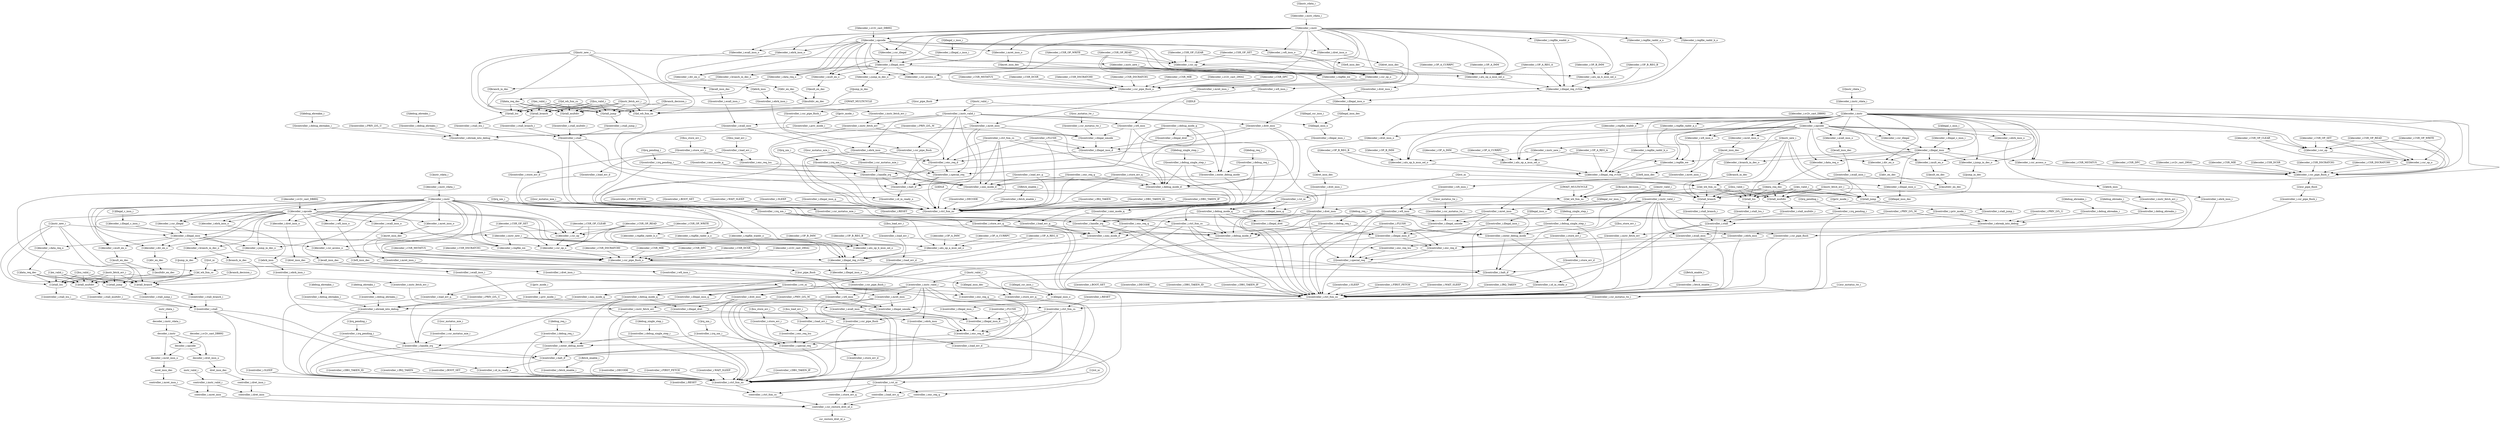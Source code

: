 strict digraph "" {
	"[1]decoder_i.regfile_waddr_o"	 [complexity=46,
		importance=0.153160542738,
		rank=0.00332957701605];
	"[1]decoder_i.illegal_reg_rv32e"	 [complexity=37,
		importance=0.151660607997,
		rank=0.00409893535126];
	"[1]decoder_i.regfile_waddr_o" -> "[1]decoder_i.illegal_reg_rv32e";
	"[3]lsu_valid_i"	 [complexity=40,
		importance=2.0960315078,
		rank=0.052400787695];
	"[3]stall_branch"	 [complexity=36,
		importance=2.09476081006,
		rank=0.0581878002793];
	"[3]lsu_valid_i" -> "[3]stall_branch";
	"[3]stall_jump"	 [complexity=36,
		importance=2.09453554511,
		rank=0.0581815429197];
	"[3]lsu_valid_i" -> "[3]stall_jump";
	"[3]stall_multdiv"	 [complexity=36,
		importance=2.09432541048,
		rank=0.0581757058466];
	"[3]lsu_valid_i" -> "[3]stall_multdiv";
	"[3]stall_lsu"	 [complexity=36,
		importance=2.09374394784,
		rank=0.0581595541067];
	"[3]lsu_valid_i" -> "[3]stall_lsu";
	"[3]id_wb_fsm_ns"	 [complexity=25,
		importance=1.89620210588,
		rank=0.0758480842351];
	"[3]lsu_valid_i" -> "[3]id_wb_fsm_ns";
	"[2]ex_valid_i"	 [complexity=24,
		importance=0.271243891441,
		rank=0.01130182881];
	"[2]stall_lsu"	 [complexity=46,
		importance=0.5180657117,
		rank=0.0112622980804];
	"[2]ex_valid_i" -> "[2]stall_lsu";
	"[2]stall_jump"	 [complexity=46,
		importance=0.518857308968,
		rank=0.0112795067167];
	"[2]ex_valid_i" -> "[2]stall_jump";
	"[2]id_wb_fsm_ns"	 [complexity=20,
		importance=0.26974792875,
		rank=0.0134873964375];
	"[2]ex_valid_i" -> "[2]id_wb_fsm_ns";
	"[2]stall_multdiv"	 [complexity=46,
		importance=0.518647174337,
		rank=0.0112749385725];
	"[2]ex_valid_i" -> "[2]stall_multdiv";
	"[2]stall_branch"	 [complexity=46,
		importance=0.519082573914,
		rank=0.0112844037807];
	"[2]ex_valid_i" -> "[2]stall_branch";
	"[2]controller_i.instr_valid_i"	 [complexity=23,
		importance=0.169456078177,
		rank=0.00736765557293];
	"[2]controller_i.ecall_insn"	 [complexity=53,
		importance=0.518293857916,
		rank=0.00977912939465];
	"[2]controller_i.instr_valid_i" -> "[2]controller_i.ecall_insn";
	"[2]controller_i.mret_insn"	 [complexity=20,
		importance=0.167586116396,
		rank=0.0083793058198];
	"[2]controller_i.instr_valid_i" -> "[2]controller_i.mret_insn";
	"[2]controller_i.instr_fetch_err"	 [complexity=53,
		importance=0.517751227253,
		rank=0.00976889108024];
	"[2]controller_i.instr_valid_i" -> "[2]controller_i.instr_fetch_err";
	"[2]controller_i.wfi_insn"	 [complexity=18,
		importance=0.0476166077467,
		rank=0.00264536709704];
	"[2]controller_i.instr_valid_i" -> "[2]controller_i.wfi_insn";
	"[2]controller_i.ebrk_insn"	 [complexity=53,
		importance=0.518293857916,
		rank=0.00977912939465];
	"[2]controller_i.instr_valid_i" -> "[2]controller_i.ebrk_insn";
	"[2]controller_i.dret_insn"	 [complexity=20,
		importance=0.167586116396,
		rank=0.0083793058198];
	"[2]controller_i.instr_valid_i" -> "[2]controller_i.dret_insn";
	"[2]controller_i.ctrl_fsm_ns"	 [complexity=32,
		importance=0.161006568645,
		rank=0.00503145527017];
	"[2]controller_i.instr_valid_i" -> "[2]controller_i.ctrl_fsm_ns";
	"[2]controller_i.halt_if"	 [complexity=36,
		importance=0.168824502146,
		rank=0.00468956950406];
	"[2]controller_i.instr_valid_i" -> "[2]controller_i.halt_if";
	"[2]controller_i.csr_pipe_flush"	 [complexity=46,
		importance=0.515716070864,
		rank=0.0112112189318];
	"[2]controller_i.instr_valid_i" -> "[2]controller_i.csr_pipe_flush";
	"[2]controller_i.enter_debug_mode"	 [complexity=41,
		importance=0.677034325926,
		rank=0.0165130323396];
	"[2]controller_i.instr_valid_i" -> "[2]controller_i.enter_debug_mode";
	"[3]fetch_enable_i"	 [complexity=23,
		importance=0.689972570922,
		rank=0.0299988074314];
	"[3]controller_i.fetch_enable_i"	 [complexity=23,
		importance=0.688476608232,
		rank=0.0299337655753];
	"[3]fetch_enable_i" -> "[3]controller_i.fetch_enable_i";
	"[2]csr_pipe_flush"	 [complexity=49,
		importance=0.526974376231,
		rank=0.0107545791068];
	"[2]controller_i.csr_pipe_flush_i"	 [complexity=49,
		importance=0.520466445999,
		rank=0.0106217642041];
	"[2]csr_pipe_flush" -> "[2]controller_i.csr_pipe_flush_i";
	"[3]decoder_i.CSR_DCSR"	 [complexity=51,
		importance=2.11417313336,
		rank=0.0414543751639];
	"[3]decoder_i.csr_pipe_flush_o"	 [complexity=39,
		importance=2.11267717067,
		rank=0.0541712095043];
	"[3]decoder_i.CSR_DCSR" -> "[3]decoder_i.csr_pipe_flush_o";
	"[1]controller_i.ebrk_insn_i"	 [complexity=27,
		importance=0.132947819243,
		rank=0.00492399330528];
	"[1]controller_i.ebrk_insn"	 [complexity=24,
		importance=0.130327211011,
		rank=0.00543030045878];
	"[1]controller_i.ebrk_insn_i" -> "[1]controller_i.ebrk_insn";
	"[2]controller_i.dret_insn_i"	 [complexity=23,
		importance=0.170206724628,
		rank=0.00740029237512];
	"[2]controller_i.dret_insn_i" -> "[2]controller_i.dret_insn";
	"[2]controller_i.stall_jump_i"	 [complexity=46,
		importance=0.516245559947,
		rank=0.0112227295641];
	"[2]controller_i.stall"	 [complexity=41,
		importance=0.513443735013,
		rank=0.0125230179271];
	"[2]controller_i.stall_jump_i" -> "[2]controller_i.stall";
	"[2]controller_i.id_in_ready_o"	 [complexity=33,
		importance=0.164115873728,
		rank=0.0049732082948];
	"[2]controller_i.stall" -> "[2]controller_i.id_in_ready_o";
	"[2]controller_i.stall" -> "[2]controller_i.ctrl_fsm_ns";
	"[2]controller_i.stall" -> "[2]controller_i.halt_if";
	"[3]controller_i.FLUSH"	 [complexity=49,
		importance=2.09878481761,
		rank=0.0428323432166];
	"[3]controller_i.exc_req_d"	 [complexity=36,
		importance=2.09110349031,
		rank=0.0580862080641];
	"[3]controller_i.FLUSH" -> "[3]controller_i.exc_req_d";
	"[3]controller_i.illegal_insn_d"	 [complexity=43,
		importance=2.09728885492,
		rank=0.0487741594168];
	"[3]controller_i.FLUSH" -> "[3]controller_i.illegal_insn_d";
	"[3]controller_i.ctrl_fsm_ns"	 [complexity=22,
		importance=0.686232647359,
		rank=0.0311923930618];
	"[3]controller_i.FLUSH" -> "[3]controller_i.ctrl_fsm_ns";
	"[2]controller_i.irq_nm_i"	 [complexity=47,
		importance=0.512064864458,
		rank=0.0108949971161];
	"[2]controller_i.handle_irq"	 [complexity=41,
		importance=0.509820903585,
		rank=0.012434656185];
	"[2]controller_i.irq_nm_i" -> "[2]controller_i.handle_irq";
	"[2]controller_i.nmi_mode_d"	 [complexity=20,
		importance=0.127008372146,
		rank=0.00635041860728];
	"[2]controller_i.irq_nm_i" -> "[2]controller_i.nmi_mode_d";
	"[2]controller_i.irq_nm_i" -> "[2]controller_i.ctrl_fsm_ns";
	"[2]instr_rdata_i"	 [complexity=29,
		importance=0.182007675497,
		rank=0.00627612674127];
	"[2]decoder_i.instr_rdata_i"	 [complexity=29,
		importance=0.180511712806,
		rank=0.00622454182091];
	"[2]instr_rdata_i" -> "[2]decoder_i.instr_rdata_i";
	"controller_i.instr_valid_i"	 [complexity=4,
		importance=0.00906032177026,
		rank=0.00226508044257];
	"controller_i.dret_insn"	 [complexity=1,
		importance=0.00719035998881,
		rank=0.00719035998881];
	"controller_i.instr_valid_i" -> "controller_i.dret_insn";
	"controller_i.mret_insn"	 [complexity=1,
		importance=0.00719035998881,
		rank=0.00719035998881];
	"controller_i.instr_valid_i" -> "controller_i.mret_insn";
	"[1]controller_i.RESET"	 [complexity=3,
		importance=0.0165098869408,
		rank=0.00550329564693];
	"controller_i.ctrl_fsm_cs"	 [complexity=1,
		importance=0.0150139242503,
		rank=0.0150139242503];
	"[1]controller_i.RESET" -> "controller_i.ctrl_fsm_cs";
	"[2]debug_req_i"	 [complexity=21,
		importance=0.333174948857,
		rank=0.0158654737551];
	"[2]controller_i.debug_req_i"	 [complexity=21,
		importance=0.331678986167,
		rank=0.0157942374365];
	"[2]debug_req_i" -> "[2]controller_i.debug_req_i";
	"[3]decoder_i.alu_op_a_mux_sel_o"	 [complexity=65,
		importance=2.11940794885,
		rank=0.0326062761361];
	"[3]decoder_i.illegal_reg_rv32e"	 [complexity=56,
		importance=2.11530549104,
		rank=0.0377733123401];
	"[3]decoder_i.alu_op_a_mux_sel_o" -> "[3]decoder_i.illegal_reg_rv32e";
	"[1]rst_ni"	 [complexity=4,
		importance=0.017004887722,
		rank=0.00425122193049];
	"[1]controller_i.rst_ni"	 [complexity=4,
		importance=0.0155089250315,
		rank=0.00387723125788];
	"[1]rst_ni" -> "[1]controller_i.rst_ni";
	"[2]controller_i.csr_mstatus_mie_i"	 [complexity=47,
		importance=0.512064864458,
		rank=0.0108949971161];
	"[2]controller_i.csr_mstatus_mie_i" -> "[2]controller_i.handle_irq";
	"[3]data_req_dec"	 [complexity=40,
		importance=4.1914209441,
		rank=0.104785523602];
	"[3]data_req_dec" -> "[3]stall_branch";
	"[3]data_req_dec" -> "[3]stall_jump";
	"[3]data_req_dec" -> "[3]stall_multdiv";
	"[3]data_req_dec" -> "[3]stall_lsu";
	"[3]data_req_dec" -> "[3]id_wb_fsm_ns";
	"[1]jump_in_dec"	 [complexity=19,
		importance=0.133236738556,
		rank=0.00701245992399];
	"[1]stall_jump"	 [complexity=17,
		importance=0.130890662063,
		rank=0.00769945070958];
	"[1]jump_in_dec" -> "[1]stall_jump";
	"[3]controller_i.ebrk_insn_i"	 [complexity=46,
		importance=2.09659270229,
		rank=0.0455781022237];
	"[3]controller_i.ebrk_insn"	 [complexity=43,
		importance=2.09397209406,
		rank=0.0486970254432];
	"[3]controller_i.ebrk_insn_i" -> "[3]controller_i.ebrk_insn";
	"[1]csr_mstatus_tw_i"	 [complexity=36,
		importance=0.141103257488,
		rank=0.00391953493022];
	"[1]controller_i.csr_mstatus_tw_i"	 [complexity=36,
		importance=0.139607294797,
		rank=0.00387798041104];
	"[1]csr_mstatus_tw_i" -> "[1]controller_i.csr_mstatus_tw_i";
	"[3]controller_i.csr_mstatus_tw_i"	 [complexity=55,
		importance=2.10325217784,
		rank=0.0382409486881];
	"[3]controller_i.illegal_umode"	 [complexity=49,
		importance=2.10100821697,
		rank=0.0428777187137];
	"[3]controller_i.csr_mstatus_tw_i" -> "[3]controller_i.illegal_umode";
	"[2]fetch_enable_i"	 [complexity=33,
		importance=0.164746492208,
		rank=0.00499231794571];
	"[2]controller_i.fetch_enable_i"	 [complexity=33,
		importance=0.163250529518,
		rank=0.00494698574297];
	"[2]fetch_enable_i" -> "[2]controller_i.fetch_enable_i";
	"[2]csr_mstatus_mie_i"	 [complexity=47,
		importance=0.513560827148,
		rank=0.0109268261095];
	"[2]csr_mstatus_mie_i" -> "[2]controller_i.csr_mstatus_mie_i";
	"[3]illegal_insn_o"	 [complexity=49,
		importance=2.10437305746,
		rank=0.0429463889277];
	"[3]controller_i.illegal_insn_i"	 [complexity=49,
		importance=2.10064694183,
		rank=0.0428703457516];
	"[3]illegal_insn_o" -> "[3]controller_i.illegal_insn_i";
	"[3]controller_i.dret_insn_i"	 [complexity=27,
		importance=0.17517877389,
		rank=0.00648810273668];
	"[3]controller_i.dret_insn"	 [complexity=24,
		importance=0.172558165658,
		rank=0.0071899235691];
	"[3]controller_i.dret_insn_i" -> "[3]controller_i.dret_insn";
	"[2]illegal_csr_insn_i"	 [complexity=16,
		importance=0.0496088071731,
		rank=0.00310055044832];
	"[2]illegal_insn_o"	 [complexity=12,
		importance=0.0481128444827,
		rank=0.00400940370689];
	"[2]illegal_csr_insn_i" -> "[2]illegal_insn_o";
	"[3]ebrk_insn"	 [complexity=46,
		importance=2.09884207654,
		rank=0.045627001664];
	"[3]ebrk_insn" -> "[3]controller_i.ebrk_insn_i";
	"[3]decoder_i.CSR_DSCRATCH0"	 [complexity=51,
		importance=2.11417313336,
		rank=0.0414543751639];
	"[3]decoder_i.CSR_DSCRATCH0" -> "[3]decoder_i.csr_pipe_flush_o";
	"[3]decoder_i.CSR_DSCRATCH1"	 [complexity=51,
		importance=2.11417313336,
		rank=0.0414543751639];
	"[3]decoder_i.CSR_DSCRATCH1" -> "[3]decoder_i.csr_pipe_flush_o";
	"[3]dret_insn_dec"	 [complexity=27,
		importance=0.177428148145,
		rank=0.00657141289425];
	"[3]dret_insn_dec" -> "[3]controller_i.dret_insn_i";
	"decoder_i.instr_rdata_i"	 [complexity=10,
		importance=0.0201159563991,
		rank=0.00201159563991];
	"decoder_i.instr"	 [complexity=8,
		importance=0.0182459946176,
		rank=0.0022807493272];
	"decoder_i.instr_rdata_i" -> "decoder_i.instr";
	"[1]decoder_i.dret_insn_o"	 [complexity=36,
		importance=0.144640433613,
		rank=0.00401778982258];
	"[1]dret_insn_dec"	 [complexity=36,
		importance=0.143133644964,
		rank=0.00397593458234];
	"[1]decoder_i.dret_insn_o" -> "[1]dret_insn_dec";
	"[2]controller_i.handle_irq" -> "[2]controller_i.nmi_mode_d";
	"[2]controller_i.handle_irq" -> "[2]controller_i.ctrl_fsm_ns";
	"[2]controller_i.handle_irq" -> "[2]controller_i.halt_if";
	"[1]id_wb_fsm_cs"	 [complexity=18,
		importance=0.265725077001,
		rank=0.0147625042779];
	"[1]stall_lsu"	 [complexity=17,
		importance=0.130099064795,
		rank=0.00765288616441];
	"[1]id_wb_fsm_cs" -> "[1]stall_lsu";
	"[1]stall_multdiv"	 [complexity=17,
		importance=0.130680527431,
		rank=0.00768708984888];
	"[1]id_wb_fsm_cs" -> "[1]stall_multdiv";
	"[1]id_wb_fsm_cs" -> "[1]stall_jump";
	"[1]stall_branch"	 [complexity=17,
		importance=0.131115927009,
		rank=0.00771270158875];
	"[1]id_wb_fsm_cs" -> "[1]stall_branch";
	"[3]controller_i.wfi_insn"	 [complexity=55,
		importance=2.10387682072,
		rank=0.0382523058313];
	"[3]controller_i.special_req"	 [complexity=29,
		importance=2.08746030455,
		rank=0.0719813898121];
	"[3]controller_i.wfi_insn" -> "[3]controller_i.special_req";
	"[3]controller_i.wfi_insn" -> "[3]controller_i.illegal_umode";
	"[3]controller_i.wfi_insn" -> "[3]controller_i.ctrl_fsm_ns";
	"[2]controller_i.BOOT_SET"	 [complexity=34,
		importance=0.162502531336,
		rank=0.00477948621576];
	"[2]controller_i.BOOT_SET" -> "[2]controller_i.ctrl_fsm_ns";
	"[3]instr_valid_i"	 [complexity=27,
		importance=0.17592409013,
		rank=0.00651570704187];
	"[3]instr_valid_i" -> "[3]illegal_insn_o";
	"[3]controller_i.instr_valid_i"	 [complexity=27,
		importance=0.17442812744,
		rank=0.00646030101629];
	"[3]instr_valid_i" -> "[3]controller_i.instr_valid_i";
	"[3]controller_i.IRQ_TAKEN"	 [complexity=28,
		importance=2.06019390477,
		rank=0.0735783537417];
	"[3]controller_i.IRQ_TAKEN" -> "[3]controller_i.ctrl_fsm_ns";
	"[1]controller_i.PRIV_LVL_U"	 [complexity=12,
		importance=0.0382914636475,
		rank=0.00319095530396];
	"[1]controller_i.ebreak_into_debug"	 [complexity=5,
		importance=0.0367955009571,
		rank=0.00735910019142];
	"[1]controller_i.PRIV_LVL_U" -> "[1]controller_i.ebreak_into_debug";
	"[1]controller_i.PRIV_LVL_M"	 [complexity=12,
		importance=0.0382914636475,
		rank=0.00319095530396];
	"[1]controller_i.illegal_umode"	 [complexity=30,
		importance=0.137363333925,
		rank=0.0045787777975];
	"[1]controller_i.PRIV_LVL_M" -> "[1]controller_i.illegal_umode";
	"[1]controller_i.PRIV_LVL_M" -> "[1]controller_i.ebreak_into_debug";
	"[3]decoder_i.regfile_waddr_o"	 [complexity=65,
		importance=2.11680542579,
		rank=0.0325662373198];
	"[3]decoder_i.regfile_waddr_o" -> "[3]decoder_i.illegal_reg_rv32e";
	"[3]branch_decision_i"	 [complexity=38,
		importance=2.09625677275,
		rank=0.0551646519144];
	"[3]branch_decision_i" -> "[3]stall_branch";
	"[3]branch_decision_i" -> "[3]id_wb_fsm_ns";
	"[1]controller_i.illegal_insn_d"	 [complexity=24,
		importance=0.133643971875,
		rank=0.00556849882814];
	"[1]controller_i.illegal_umode" -> "[1]controller_i.illegal_insn_d";
	"[2]controller_i.illegal_insn_i"	 [complexity=12,
		importance=0.0443867288567,
		rank=0.00369889407139];
	"[2]illegal_insn_o" -> "[2]controller_i.illegal_insn_i";
	instr_valid_i	 [complexity=4,
		importance=0.0105562844607,
		rank=0.00263907111517];
	instr_valid_i -> "controller_i.instr_valid_i";
	"[3]controller_i.DBG_TAKEN_ID"	 [complexity=24,
		importance=0.68772861005,
		rank=0.0286553587521];
	"[3]controller_i.DBG_TAKEN_ID" -> "[3]controller_i.ctrl_fsm_ns";
	"[3]controller_i.DBG_TAKEN_IF"	 [complexity=28,
		importance=2.06019390477,
		rank=0.0735783537417];
	"[3]controller_i.DBG_TAKEN_IF" -> "[3]controller_i.ctrl_fsm_ns";
	"[2]controller_i.exc_req_d"	 [complexity=46,
		importance=0.515425254168,
		rank=0.0112048968297];
	"[1]controller_i.exc_req_q"	 [complexity=6,
		importance=0.0975729674653,
		rank=0.0162621612442];
	"[2]controller_i.exc_req_d" -> "[1]controller_i.exc_req_q";
	"[2]controller_i.special_req"	 [complexity=39,
		importance=0.51178206841,
		rank=0.0131226171387];
	"[2]controller_i.exc_req_d" -> "[2]controller_i.special_req";
	"[3]decoder_i.wfi_insn_o"	 [complexity=58,
		importance=2.11025359186,
		rank=0.0363836826182];
	"[3]wfi_insn_dec"	 [complexity=58,
		importance=2.10874680321,
		rank=0.0363577035036];
	"[3]decoder_i.wfi_insn_o" -> "[3]wfi_insn_dec";
	"[1]div_en_dec"	 [complexity=22,
		importance=0.135724031646,
		rank=0.00616927416573];
	"[1]multdiv_en_dec"	 [complexity=19,
		importance=0.133358988343,
		rank=0.00701889412331];
	"[1]div_en_dec" -> "[1]multdiv_en_dec";
	"[3]controller_i.csr_pipe_flush"	 [complexity=36,
		importance=2.09139430701,
		rank=0.0580942863057];
	"[3]controller_i.csr_pipe_flush" -> "[3]controller_i.special_req";
	"[3]controller_i.csr_pipe_flush" -> "[3]controller_i.ctrl_fsm_ns";
	"[1]branch_in_dec"	 [complexity=19,
		importance=0.133464339979,
		rank=0.00702443894628];
	"[1]branch_in_dec" -> "[1]stall_branch";
	"[2]div_en_dec"	 [complexity=51,
		importance=0.523690678552,
		rank=0.0102684446775];
	"[2]multdiv_en_dec"	 [complexity=48,
		importance=0.521325635248,
		rank=0.0108609507343];
	"[2]div_en_dec" -> "[2]multdiv_en_dec";
	"[3]rst_ni"	 [complexity=22,
		importance=0.337981431603,
		rank=0.0153627923456];
	"[2]id_wb_fsm_cs"	 [complexity=23,
		importance=1.89217925413,
		rank=0.082268663223];
	"[3]rst_ni" -> "[2]id_wb_fsm_cs";
	"[3]controller_i.rst_ni"	 [complexity=22,
		importance=0.336485468912,
		rank=0.0152947940415];
	"[3]rst_ni" -> "[3]controller_i.rst_ni";
	"[1]controller_i.ctrl_fsm_ns"	 [complexity=3,
		importance=0.0316843530102,
		rank=0.0105614510034];
	"[1]controller_i.exc_req_q" -> "[1]controller_i.ctrl_fsm_ns";
	"[2]controller_i.ecall_insn" -> "[2]controller_i.exc_req_d";
	"[2]controller_i.ecall_insn" -> "[2]controller_i.ctrl_fsm_ns";
	"[1]decoder_i.div_en_o"	 [complexity=22,
		importance=0.137462109863,
		rank=0.00624827772105];
	"[1]decoder_i.div_en_o" -> "[1]div_en_dec";
	"[2]controller_i.ecall_insn_i"	 [complexity=56,
		importance=0.520914466148,
		rank=0.00930204403836];
	"[2]controller_i.ecall_insn_i" -> "[2]controller_i.ecall_insn";
	"[2]controller_i.illegal_dret"	 [complexity=12,
		importance=0.0427797288022,
		rank=0.00356497740019];
	"[2]controller_i.illegal_insn_d"	 [complexity=6,
		importance=0.0410286419483,
		rank=0.00683810699138];
	"[2]controller_i.illegal_dret" -> "[2]controller_i.illegal_insn_d";
	"[2]controller_i.debug_mode_d"	 [complexity=19,
		importance=0.164717512647,
		rank=0.00866934277091];
	"[2]controller_i.mret_insn" -> "[2]controller_i.debug_mode_d";
	"[2]controller_i.mret_insn" -> "[2]controller_i.special_req";
	"[2]controller_i.illegal_umode"	 [complexity=12,
		importance=0.044748003998,
		rank=0.00372900033316];
	"[2]controller_i.mret_insn" -> "[2]controller_i.illegal_umode";
	"[2]controller_i.mret_insn" -> "[2]controller_i.nmi_mode_d";
	"[2]controller_i.mret_insn" -> "[2]controller_i.ctrl_fsm_ns";
	"[3]controller_i.stall_lsu_i"	 [complexity=36,
		importance=2.09165995953,
		rank=0.0581016655426];
	"[3]controller_i.stall"	 [complexity=31,
		importance=2.08912197115,
		rank=0.0673910313276];
	"[3]controller_i.stall_lsu_i" -> "[3]controller_i.stall";
	"[3]decoder_i.csr_op_o"	 [complexity=47,
		importance=10.5669901053,
		rank=0.224829576708];
	"[3]decoder_i.csr_op_o" -> "[3]decoder_i.csr_pipe_flush_o";
	"[1]decoder_i.alu_op_a_mux_sel_o"	 [complexity=46,
		importance=0.155763065801,
		rank=0.00338615360436];
	"[1]decoder_i.alu_op_a_mux_sel_o" -> "[1]decoder_i.illegal_reg_rv32e";
	"[1]controller_i.load_err_q"	 [complexity=6,
		importance=0.097644279024,
		rank=0.016274046504];
	"[1]controller_i.load_err_q" -> "[1]controller_i.ctrl_fsm_ns";
	"[2]decoder_i.CSR_MSTATUS"	 [complexity=55,
		importance=0.538494897218,
		rank=0.00979081631306];
	"[2]decoder_i.csr_pipe_flush_o"	 [complexity=49,
		importance=0.536998934528,
		rank=0.0109591619291];
	"[2]decoder_i.CSR_MSTATUS" -> "[2]decoder_i.csr_pipe_flush_o";
	"[2]decoder_i.sv2v_cast_DB892"	 [complexity=27,
		importance=0.177706783145,
		rank=0.00658173270908];
	"[2]decoder_i.opcode"	 [complexity=24,
		importance=0.176210820455,
		rank=0.00734211751895];
	"[2]decoder_i.sv2v_cast_DB892" -> "[2]decoder_i.opcode";
	"[1]controller_i.load_err_d"	 [complexity=5,
		importance=0.0088764228636,
		rank=0.00177528457272];
	"controller_i.load_err_q"	 [complexity=3,
		importance=0.00691297623334,
		rank=0.00230432541111];
	"[1]controller_i.load_err_d" -> "controller_i.load_err_q";
	"[1]ecall_insn_dec"	 [complexity=27,
		importance=0.135197193497,
		rank=0.00500730346285];
	"[1]controller_i.ecall_insn_i"	 [complexity=27,
		importance=0.132947819243,
		rank=0.00492399330528];
	"[1]ecall_insn_dec" -> "[1]controller_i.ecall_insn_i";
	"[1]controller_i.DBG_TAKEN_IF"	 [complexity=9,
		importance=0.0965490217212,
		rank=0.0107276690801];
	"[1]controller_i.DBG_TAKEN_IF" -> "[1]controller_i.ctrl_fsm_ns";
	"[3]controller_i.exc_req_lsu"	 [complexity=36,
		importance=2.08998471997,
		rank=0.0580551311103];
	"[3]controller_i.exc_req_lsu" -> "[3]controller_i.special_req";
	"[1]decoder_i.opcode"	 [complexity=23,
		importance=0.142350159956,
		rank=0.00618913738939];
	"[1]decoder_i.opcode" -> "[1]decoder_i.dret_insn_o";
	"[1]decoder_i.opcode" -> "[1]decoder_i.div_en_o";
	"[1]decoder_i.opcode" -> "[1]decoder_i.alu_op_a_mux_sel_o";
	"[1]decoder_i.data_req_o"	 [complexity=21,
		importance=0.26583888274,
		rank=0.0126589944162];
	"[1]decoder_i.opcode" -> "[1]decoder_i.data_req_o";
	"[1]decoder_i.csr_illegal"	 [complexity=22,
		importance=0.140102227032,
		rank=0.00636828304692];
	"[1]decoder_i.opcode" -> "[1]decoder_i.csr_illegal";
	"[1]decoder_i.ecall_insn_o"	 [complexity=27,
		importance=0.136703982146,
		rank=0.00506311044984];
	"[1]decoder_i.opcode" -> "[1]decoder_i.ecall_insn_o";
	"[1]decoder_i.illegal_insn"	 [complexity=20,
		importance=0.138595438383,
		rank=0.00692977191917];
	"[1]decoder_i.opcode" -> "[1]decoder_i.illegal_insn";
	"[1]decoder_i.mult_en_o"	 [complexity=22,
		importance=0.137462109863,
		rank=0.00624827772105];
	"[1]decoder_i.opcode" -> "[1]decoder_i.mult_en_o";
	"[1]decoder_i.ebrk_insn_o"	 [complexity=27,
		importance=0.136703982146,
		rank=0.00506311044984];
	"[1]decoder_i.opcode" -> "[1]decoder_i.ebrk_insn_o";
	"[1]decoder_i.csr_op"	 [complexity=35,
		importance=2.24888517472,
		rank=0.0642538621349];
	"[1]decoder_i.opcode" -> "[1]decoder_i.csr_op";
	"[1]decoder_i.regfile_we"	 [complexity=46,
		importance=0.153643309916,
		rank=0.00334007195469];
	"[1]decoder_i.opcode" -> "[1]decoder_i.regfile_we";
	"[1]decoder_i.alu_op_b_mux_sel_o"	 [complexity=46,
		importance=0.155024454687,
		rank=0.00337009684103];
	"[1]decoder_i.opcode" -> "[1]decoder_i.alu_op_b_mux_sel_o";
	"[1]decoder_i.branch_in_dec_o"	 [complexity=19,
		importance=0.135169162861,
		rank=0.00711416646639];
	"[1]decoder_i.opcode" -> "[1]decoder_i.branch_in_dec_o";
	"[1]decoder_i.csr_access_o"	 [complexity=28,
		importance=0.448816872488,
		rank=0.0160291740174];
	"[1]decoder_i.opcode" -> "[1]decoder_i.csr_access_o";
	"[1]decoder_i.jump_in_dec_o"	 [complexity=19,
		importance=0.134936887921,
		rank=0.00710194146953];
	"[1]decoder_i.opcode" -> "[1]decoder_i.jump_in_dec_o";
	"[1]decoder_i.wfi_insn_o"	 [complexity=39,
		importance=0.146608708809,
		rank=0.00375919766176];
	"[1]decoder_i.opcode" -> "[1]decoder_i.wfi_insn_o";
	"[1]decoder_i.mret_insn_o"	 [complexity=39,
		importance=0.146608708809,
		rank=0.00375919766176];
	"[1]decoder_i.opcode" -> "[1]decoder_i.mret_insn_o";
	"[1]decoder_i.OP_B_REG_B"	 [complexity=52,
		importance=3.41203396581,
		rank=0.0656160378041];
	"[1]decoder_i.OP_B_REG_B" -> "[1]decoder_i.illegal_reg_rv32e";
	"[1]decoder_i.OP_B_REG_B" -> "[1]decoder_i.alu_op_b_mux_sel_o";
	"[3]decoder_i.OP_A_CURRPC"	 [complexity=77,
		importance=12.7179436558,
		rank=0.165168099426];
	"[3]decoder_i.OP_A_CURRPC" -> "[3]decoder_i.alu_op_a_mux_sel_o";
	"controller_i.csr_restore_dret_id_o"	 [complexity=0,
		importance=0.00432175624006,
		rank=0.0];
	"controller_i.load_err_q" -> "controller_i.csr_restore_dret_id_o";
	"[2]decoder_i.regfile_raddr_b_o"	 [complexity=28,
		importance=0.0605452128114,
		rank=0.00216232902898];
	"[2]decoder_i.illegal_reg_rv32e"	 [complexity=19,
		importance=0.0590452780698,
		rank=0.0031076462142];
	"[2]decoder_i.regfile_raddr_b_o" -> "[2]decoder_i.illegal_reg_rv32e";
	"[1]controller_i.rst_ni" -> "controller_i.load_err_q";
	"controller_i.store_err_q"	 [complexity=3,
		importance=0.00695973128417,
		rank=0.00231991042806];
	"[1]controller_i.rst_ni" -> "controller_i.store_err_q";
	"[1]controller_i.rst_ni" -> "controller_i.ctrl_fsm_cs";
	"controller_i.exc_req_q"	 [complexity=3,
		importance=0.00684166467464,
		rank=0.00228055489155];
	"[1]controller_i.rst_ni" -> "controller_i.exc_req_q";
	"[1]controller_i.enter_debug_mode"	 [complexity=12,
		importance=0.159745463385,
		rank=0.0133121219487];
	"[1]controller_i.halt_if"	 [complexity=7,
		importance=0.0395022865109,
		rank=0.00564318378727];
	"[1]controller_i.enter_debug_mode" -> "[1]controller_i.halt_if";
	"[1]controller_i.enter_debug_mode" -> "[1]controller_i.ctrl_fsm_ns";
	"[1]controller_i.csr_pipe_flush"	 [complexity=17,
		importance=0.127749423959,
		rank=0.00751467199757];
	"[1]controller_i.csr_pipe_flush" -> "[1]controller_i.ctrl_fsm_ns";
	"[1]controller_i.special_req"	 [complexity=10,
		importance=0.123815421505,
		rank=0.0123815421505];
	"[1]controller_i.csr_pipe_flush" -> "[1]controller_i.special_req";
	"[3]csr_mstatus_tw_i"	 [complexity=55,
		importance=2.10474814053,
		rank=0.0382681480097];
	"[3]csr_mstatus_tw_i" -> "[3]controller_i.csr_mstatus_tw_i";
	"[1]controller_i.debug_mode_q"	 [complexity=17,
		importance=0.162475953962,
		rank=0.00955740905659];
	"[2]controller_i.debug_mode_d" -> "[1]controller_i.debug_mode_q";
	"[1]decoder_i.sv2v_cast_290A1"	 [complexity=38,
		importance=0.895689688424,
		rank=0.0235707812743];
	"[1]decoder_i.csr_pipe_flush_o"	 [complexity=20,
		importance=0.149032287622,
		rank=0.00745161438111];
	"[1]decoder_i.sv2v_cast_290A1" -> "[1]decoder_i.csr_pipe_flush_o";
	"[3]decoder_i.regfile_raddr_a_o"	 [complexity=65,
		importance=2.11680542579,
		rank=0.0325662373198];
	"[3]decoder_i.regfile_raddr_a_o" -> "[3]decoder_i.illegal_reg_rv32e";
	"[2]instr_valid_i"	 [complexity=23,
		importance=0.170952040868,
		rank=0.00743269742904];
	"[2]instr_valid_i" -> "[2]controller_i.instr_valid_i";
	"[2]instr_valid_i" -> "[2]illegal_insn_o";
	"[1]csr_pipe_flush"	 [complexity=20,
		importance=0.139007729326,
		rank=0.00695038646629];
	"[1]controller_i.csr_pipe_flush_i"	 [complexity=20,
		importance=0.132499799094,
		rank=0.00662498995468];
	"[1]csr_pipe_flush" -> "[1]controller_i.csr_pipe_flush_i";
	"[1]decoder_i.OP_A_REG_A"	 [complexity=64,
		importance=7.32236005532,
		rank=0.114411875864];
	"[1]decoder_i.OP_A_REG_A" -> "[1]decoder_i.alu_op_a_mux_sel_o";
	"[1]decoder_i.OP_A_REG_A" -> "[1]decoder_i.illegal_reg_rv32e";
	"[2]controller_i.debug_mode_q"	 [complexity=21,
		importance=0.167448003225,
		rank=0.00797371443926];
	"[2]controller_i.debug_mode_q" -> "[2]controller_i.handle_irq";
	"[2]controller_i.debug_mode_q" -> "[2]controller_i.illegal_dret";
	"[2]controller_i.debug_mode_q" -> "[2]controller_i.debug_mode_d";
	"[2]controller_i.debug_mode_q" -> "[2]controller_i.ctrl_fsm_ns";
	"[2]controller_i.debug_mode_q" -> "[2]controller_i.enter_debug_mode";
	"[2]dret_insn_dec"	 [complexity=23,
		importance=0.172456098882,
		rank=0.00749809125575];
	"[2]dret_insn_dec" -> "[2]controller_i.dret_insn_i";
	"[3]mult_en_dec"	 [complexity=41,
		importance=2.09936891469,
		rank=0.0512041198706];
	"[3]multdiv_en_dec"	 [complexity=38,
		importance=2.09700387139,
		rank=0.055184312405];
	"[3]mult_en_dec" -> "[3]multdiv_en_dec";
	"[1]ebrk_insn"	 [complexity=27,
		importance=0.135197193497,
		rank=0.00500730346285];
	"[1]ebrk_insn" -> "[1]controller_i.ebrk_insn_i";
	"[2]csr_mstatus_tw_i"	 [complexity=18,
		importance=0.0484879275609,
		rank=0.00269377375338];
	"[2]controller_i.csr_mstatus_tw_i"	 [complexity=18,
		importance=0.0469919648704,
		rank=0.00261066471502];
	"[2]csr_mstatus_tw_i" -> "[2]controller_i.csr_mstatus_tw_i";
	"[2]controller_i.RESET"	 [complexity=32,
		importance=0.145832102576,
		rank=0.0045572532055];
	"[1]controller_i.ctrl_fsm_cs"	 [complexity=30,
		importance=0.144336139886,
		rank=0.00481120466285];
	"[2]controller_i.RESET" -> "[1]controller_i.ctrl_fsm_cs";
	"[1]controller_i.instr_fetch_err"	 [complexity=24,
		importance=0.129784580347,
		rank=0.0054076908478];
	"[1]controller_i.instr_fetch_err" -> "[1]controller_i.ctrl_fsm_ns";
	"[1]controller_i.exc_req_d"	 [complexity=17,
		importance=0.127458607262,
		rank=0.00749756513306];
	"[1]controller_i.instr_fetch_err" -> "[1]controller_i.exc_req_d";
	"[3]decoder_i.illegal_insn_o"	 [complexity=53,
		importance=2.11027432033,
		rank=0.03981649661];
	"[3]illegal_insn_dec"	 [complexity=53,
		importance=2.10733762468,
		rank=0.0397610872582];
	"[3]decoder_i.illegal_insn_o" -> "[3]illegal_insn_dec";
	"[3]controller_i.debug_single_step_i"	 [complexity=25,
		importance=0.341623084692,
		rank=0.0136649233877];
	"[3]controller_i.enter_debug_mode"	 [complexity=31,
		importance=2.77793864078,
		rank=0.0896109238962];
	"[3]controller_i.debug_single_step_i" -> "[3]controller_i.enter_debug_mode";
	"[3]controller_i.debug_mode_d"	 [complexity=23,
		importance=0.16968956191,
		rank=0.00737780703955];
	"[3]controller_i.debug_single_step_i" -> "[3]controller_i.debug_mode_d";
	"[3]controller_i.debug_single_step_i" -> "[3]controller_i.ctrl_fsm_ns";
	"[2]decoder_i.OP_B_IMM"	 [complexity=58,
		importance=2.43545182835,
		rank=0.0419905487646];
	"[2]decoder_i.alu_op_b_mux_sel_o"	 [complexity=28,
		importance=0.0624091247605,
		rank=0.00222889731287];
	"[2]decoder_i.OP_B_IMM" -> "[2]decoder_i.alu_op_b_mux_sel_o";
	"[2]decoder_i.CSR_DPC"	 [complexity=61,
		importance=0.538494897218,
		rank=0.0088277852003];
	"[2]decoder_i.CSR_DPC" -> "[2]decoder_i.csr_pipe_flush_o";
	"[3]decoder_i.instr_rdata_i"	 [complexity=33,
		importance=0.185483762069,
		rank=0.00562072006269];
	"[3]decoder_i.instr"	 [complexity=31,
		importance=0.183613800287,
		rank=0.00592302581572];
	"[3]decoder_i.instr_rdata_i" -> "[3]decoder_i.instr";
	"[3]controller_i.irq_nm_i"	 [complexity=37,
		importance=2.0877431006,
		rank=0.0564254892054];
	"[3]controller_i.nmi_mode_d"	 [complexity=49,
		importance=0.514975019051,
		rank=0.0105096942663];
	"[3]controller_i.irq_nm_i" -> "[3]controller_i.nmi_mode_d";
	"[3]controller_i.handle_irq"	 [complexity=31,
		importance=2.08549913973,
		rank=0.0672741657976];
	"[3]controller_i.irq_nm_i" -> "[3]controller_i.handle_irq";
	"[3]controller_i.irq_nm_i" -> "[3]controller_i.ctrl_fsm_ns";
	"[3]controller_i.stall_branch_i"	 [complexity=36,
		importance=2.09199887671,
		rank=0.0581110799086];
	"[3]controller_i.stall_branch_i" -> "[3]controller_i.stall";
	"[1]controller_i.illegal_dret"	 [complexity=30,
		importance=0.135395058729,
		rank=0.00451316862431];
	"[1]controller_i.illegal_dret" -> "[1]controller_i.illegal_insn_d";
	"[3]decoder_i.mult_en_o"	 [complexity=41,
		importance=2.10110699291,
		rank=0.0512465120222];
	"[3]decoder_i.mult_en_o" -> "[3]mult_en_dec";
	"[2]controller_i.DECODE"	 [complexity=42,
		importance=1.61156164914,
		rank=0.0383705154558];
	"[2]controller_i.DECODE" -> "[2]controller_i.ctrl_fsm_ns";
	"[2]ecall_insn_dec"	 [complexity=56,
		importance=0.523163840402,
		rank=0.00934221143576];
	"[2]ecall_insn_dec" -> "[2]controller_i.ecall_insn_i";
	"[2]controller_i.instr_fetch_err" -> "[2]controller_i.exc_req_d";
	"[2]controller_i.instr_fetch_err" -> "[2]controller_i.ctrl_fsm_ns";
	"[3]controller_i.nmi_mode_q"	 [complexity=37,
		importance=2.08829021169,
		rank=0.0564402759916];
	"[3]controller_i.nmi_mode_q" -> "[3]controller_i.nmi_mode_d";
	"[3]controller_i.nmi_mode_q" -> "[3]controller_i.handle_irq";
	"[1]controller_i.wfi_insn_i"	 [complexity=39,
		importance=0.142852545905,
		rank=0.00366288579245];
	"[1]controller_i.wfi_insn"	 [complexity=36,
		importance=0.140231937674,
		rank=0.00389533160205];
	"[1]controller_i.wfi_insn_i" -> "[1]controller_i.wfi_insn";
	"[2]illegal_c_insn_i"	 [complexity=30,
		importance=0.0684264540141,
		rank=0.00228088180047];
	"[2]decoder_i.illegal_c_insn_i"	 [complexity=30,
		importance=0.0669304913237,
		rank=0.00223101637746];
	"[2]illegal_c_insn_i" -> "[2]decoder_i.illegal_c_insn_i";
	"[2]decoder_i.mult_en_o"	 [complexity=51,
		importance=0.525428756769,
		rank=0.0103025246425];
	"[2]mult_en_dec"	 [complexity=51,
		importance=0.523690678552,
		rank=0.0102684446775];
	"[2]decoder_i.mult_en_o" -> "[2]mult_en_dec";
	"[1]controller_i.irq_pending_i"	 [complexity=18,
		importance=0.124098217552,
		rank=0.00689434541957];
	"[1]controller_i.irq_pending_i" -> "[1]controller_i.ctrl_fsm_ns";
	"[1]controller_i.handle_irq"	 [complexity=12,
		importance=0.12185425668,
		rank=0.01015452139];
	"[1]controller_i.irq_pending_i" -> "[1]controller_i.handle_irq";
	"[3]div_en_dec"	 [complexity=41,
		importance=2.09936891469,
		rank=0.0512041198706];
	"[3]div_en_dec" -> "[3]multdiv_en_dec";
	"[2]decoder_i.illegal_insn_o"	 [complexity=16,
		importance=0.0540141073542,
		rank=0.00337588170964];
	"[2]decoder_i.illegal_reg_rv32e" -> "[2]decoder_i.illegal_insn_o";
	"[3]irq_nm_i"	 [complexity=37,
		importance=2.08923906329,
		rank=0.0564659206294];
	"[3]irq_nm_i" -> "[3]controller_i.irq_nm_i";
	"[2]illegal_insn_dec"	 [complexity=16,
		importance=0.0510774117089,
		rank=0.00319233823181];
	"[2]illegal_insn_dec" -> "[2]illegal_insn_o";
	"[3]decoder_i.CSR_MIE"	 [complexity=45,
		importance=2.11417313336,
		rank=0.0469816251858];
	"[3]decoder_i.CSR_MIE" -> "[3]decoder_i.csr_pipe_flush_o";
	"[2]decoder_i.jump_in_dec_o"	 [complexity=48,
		importance=0.522903534827,
		rank=0.0108938236422];
	"[2]jump_in_dec"	 [complexity=48,
		importance=0.521203385461,
		rank=0.0108584038638];
	"[2]decoder_i.jump_in_dec_o" -> "[2]jump_in_dec";
	"[1]controller_i.SLEEP"	 [complexity=5,
		importance=0.0331803157007,
		rank=0.00663606314014];
	"[1]controller_i.SLEEP" -> "[1]controller_i.ctrl_fsm_ns";
	"[1]instr_valid_i"	 [complexity=17,
		importance=0.163111387857,
		rank=0.00959478752098];
	"[1]illegal_insn_o"	 [complexity=30,
		importance=0.14072817441,
		rank=0.00469093914699];
	"[1]instr_valid_i" -> "[1]illegal_insn_o";
	"[1]controller_i.instr_valid_i"	 [complexity=17,
		importance=0.161615425166,
		rank=0.00950678971566];
	"[1]instr_valid_i" -> "[1]controller_i.instr_valid_i";
	"[1]debug_req_i"	 [complexity=17,
		importance=0.163485386948,
		rank=0.00961678746751];
	"[1]controller_i.debug_req_i"	 [complexity=17,
		importance=0.161989424257,
		rank=0.00952878966219];
	"[1]debug_req_i" -> "[1]controller_i.debug_req_i";
	"[3]controller_i.instr_fetch_err"	 [complexity=43,
		importance=2.09342946339,
		rank=0.0486844061254];
	"[3]controller_i.instr_fetch_err" -> "[3]controller_i.exc_req_d";
	"[3]controller_i.instr_fetch_err" -> "[3]controller_i.ctrl_fsm_ns";
	"[1]instr_rdata_i"	 [complexity=28,
		importance=0.148147014998,
		rank=0.00529096482136];
	"[1]decoder_i.instr_rdata_i"	 [complexity=28,
		importance=0.146651052308,
		rank=0.00523753758241];
	"[1]instr_rdata_i" -> "[1]decoder_i.instr_rdata_i";
	"[1]instr_new_i"	 [complexity=19,
		importance=0.132386624753,
		rank=0.00696771709228];
	"[1]decoder_i.instr_new_i"	 [complexity=49,
		importance=0.931682059141,
		rank=0.0190139195743];
	"[1]instr_new_i" -> "[1]decoder_i.instr_new_i";
	"[1]instr_new_i" -> "[1]stall_lsu";
	"[1]instr_new_i" -> "[1]stall_multdiv";
	"[1]instr_new_i" -> "[1]stall_jump";
	"[1]instr_new_i" -> "[1]stall_branch";
	"[2]decoder_i.CSR_OP_SET"	 [complexity=66,
		importance=8.06988084099,
		rank=0.122270921833];
	"[2]decoder_i.csr_op"	 [complexity=64,
		importance=8.0683848783,
		rank=0.126068513724];
	"[2]decoder_i.CSR_OP_SET" -> "[2]decoder_i.csr_op";
	"[2]decoder_i.csr_op_o"	 [complexity=57,
		importance=2.68859892455,
		rank=0.0471684021851];
	"[2]decoder_i.CSR_OP_SET" -> "[2]decoder_i.csr_op_o";
	"[2]decoder_i.CSR_OP_SET" -> "[2]decoder_i.csr_pipe_flush_o";
	"[1]controller_i.ebrk_insn" -> "[1]controller_i.ctrl_fsm_ns";
	"[1]controller_i.ebrk_insn" -> "[1]controller_i.exc_req_d";
	"[2]decoder_i.csr_illegal"	 [complexity=31,
		importance=0.0661933191,
		rank=0.00213526835807];
	"[2]decoder_i.illegal_insn"	 [complexity=29,
		importance=0.0646865304512,
		rank=0.00223057001556];
	"[2]decoder_i.csr_illegal" -> "[2]decoder_i.illegal_insn";
	"[2]controller_i.stall_lsu_i"	 [complexity=46,
		importance=0.515981723393,
		rank=0.0112169939868];
	"[2]stall_lsu" -> "[2]controller_i.stall_lsu_i";
	"[1]decoder_i.instr_new_i" -> "[1]decoder_i.alu_op_a_mux_sel_o";
	"[1]decoder_i.instr_new_i" -> "[1]decoder_i.regfile_we";
	"[1]decoder_i.instr_new_i" -> "[1]decoder_i.alu_op_b_mux_sel_o";
	"[1]illegal_c_insn_i"	 [complexity=21,
		importance=0.142335361946,
		rank=0.0067778743784];
	"[1]decoder_i.illegal_c_insn_i"	 [complexity=21,
		importance=0.140839399256,
		rank=0.00670663805981];
	"[1]illegal_c_insn_i" -> "[1]decoder_i.illegal_c_insn_i";
	"[1]controller_i.wfi_insn" -> "[1]controller_i.illegal_umode";
	"[1]controller_i.wfi_insn" -> "[1]controller_i.ctrl_fsm_ns";
	"[1]controller_i.wfi_insn" -> "[1]controller_i.special_req";
	"[3]decoder_i.ecall_insn_o"	 [complexity=46,
		importance=2.10034886519,
		rank=0.045659757939];
	"[3]ecall_insn_dec"	 [complexity=46,
		importance=2.09884207654,
		rank=0.045627001664];
	"[3]decoder_i.ecall_insn_o" -> "[3]ecall_insn_dec";
	"[1]decoder_i.OP_A_IMM"	 [complexity=52,
		importance=0.468785160093,
		rank=0.00901509923255];
	"[1]decoder_i.OP_A_IMM" -> "[1]decoder_i.alu_op_a_mux_sel_o";
	"[1]decoder_i.CSR_OP_WRITE"	 [complexity=37,
		importance=2.25038113741,
		rank=0.0608211118219];
	"[1]decoder_i.CSR_OP_WRITE" -> "[1]decoder_i.csr_pipe_flush_o";
	"[1]decoder_i.CSR_OP_WRITE" -> "[1]decoder_i.csr_op";
	"[2]controller_i.csr_pipe_flush_i" -> "[2]controller_i.csr_pipe_flush";
	"[3]controller_i.instr_fetch_err_i"	 [complexity=46,
		importance=2.09496479441,
		rank=0.045542712922];
	"[3]controller_i.instr_fetch_err_i" -> "[3]controller_i.instr_fetch_err";
	"[1]controller_i.stall_lsu_i"	 [complexity=17,
		importance=0.128015076488,
		rank=0.00753029861692];
	"[1]stall_lsu" -> "[1]controller_i.stall_lsu_i";
	"[3]controller_i.ctrl_fsm_cs"	 [complexity=24,
		importance=0.689450415649,
		rank=0.028727100652];
	"[3]controller_i.ctrl_fsm_cs" -> "[3]controller_i.nmi_mode_d";
	"[3]controller_i.ctrl_fsm_cs" -> "[3]controller_i.exc_req_d";
	"[3]controller_i.halt_if"	 [complexity=26,
		importance=0.69405058086,
		rank=0.02669425311];
	"[3]controller_i.ctrl_fsm_cs" -> "[3]controller_i.halt_if";
	"[3]controller_i.ctrl_fsm_cs" -> "[3]controller_i.debug_mode_d";
	"[3]controller_i.ctrl_fsm_cs" -> "[3]controller_i.illegal_insn_d";
	"[3]controller_i.ctrl_fsm_cs" -> "[3]controller_i.ctrl_fsm_ns";
	"[2]controller_i.stall_lsu_i" -> "[2]controller_i.stall";
	"[2]decoder_i.opcode" -> "[2]decoder_i.mult_en_o";
	"[2]decoder_i.opcode" -> "[2]decoder_i.jump_in_dec_o";
	"[2]decoder_i.opcode" -> "[2]decoder_i.csr_illegal";
	"[2]decoder_i.alu_op_a_mux_sel_o"	 [complexity=28,
		importance=0.0631477358737,
		rank=0.0022552762812];
	"[2]decoder_i.opcode" -> "[2]decoder_i.alu_op_a_mux_sel_o";
	"[2]decoder_i.csr_access_o"	 [complexity=57,
		importance=1.61271681321,
		rank=0.0282932774247];
	"[2]decoder_i.opcode" -> "[2]decoder_i.csr_access_o";
	"[2]decoder_i.opcode" -> "[2]decoder_i.csr_op";
	"[2]decoder_i.dret_insn_o"	 [complexity=23,
		importance=0.173962887531,
		rank=0.0075636038057];
	"[2]decoder_i.opcode" -> "[2]decoder_i.dret_insn_o";
	"[2]decoder_i.wfi_insn_o"	 [complexity=21,
		importance=0.0539933788817,
		rank=0.00257111328008];
	"[2]decoder_i.opcode" -> "[2]decoder_i.wfi_insn_o";
	"[2]decoder_i.branch_in_dec_o"	 [complexity=48,
		importance=0.523135809767,
		rank=0.0108986627035];
	"[2]decoder_i.opcode" -> "[2]decoder_i.branch_in_dec_o";
	"[2]decoder_i.ecall_insn_o"	 [complexity=56,
		importance=0.524670629051,
		rank=0.00936911837592];
	"[2]decoder_i.opcode" -> "[2]decoder_i.ecall_insn_o";
	"[2]decoder_i.regfile_we"	 [complexity=28,
		importance=0.0610279799889,
		rank=0.00217957071389];
	"[2]decoder_i.opcode" -> "[2]decoder_i.regfile_we";
	"[2]decoder_i.data_req_o"	 [complexity=24,
		importance=0.543553416115,
		rank=0.0226480590048];
	"[2]decoder_i.opcode" -> "[2]decoder_i.data_req_o";
	"[2]decoder_i.ebrk_insn_o"	 [complexity=56,
		importance=0.524670629051,
		rank=0.00936911837592];
	"[2]decoder_i.opcode" -> "[2]decoder_i.ebrk_insn_o";
	"[2]decoder_i.opcode" -> "[2]decoder_i.alu_op_b_mux_sel_o";
	"[2]decoder_i.opcode" -> "[2]decoder_i.illegal_insn";
	"[2]decoder_i.div_en_o"	 [complexity=51,
		importance=0.525428756769,
		rank=0.0103025246425];
	"[2]decoder_i.opcode" -> "[2]decoder_i.div_en_o";
	"[2]decoder_i.mret_insn_o"	 [complexity=23,
		importance=0.173962887531,
		rank=0.0075636038057];
	"[2]decoder_i.opcode" -> "[2]decoder_i.mret_insn_o";
	"[1]controller_i.illegal_insn_i"	 [complexity=30,
		importance=0.137002058784,
		rank=0.00456673529279];
	"[1]illegal_insn_o" -> "[1]controller_i.illegal_insn_i";
	"[3]decoder_i.instr_new_i"	 [complexity=68,
		importance=12.7135513574,
		rank=0.18696399055];
	"[3]decoder_i.instr_new_i" -> "[3]decoder_i.alu_op_a_mux_sel_o";
	"[3]decoder_i.alu_op_b_mux_sel_o"	 [complexity=65,
		importance=2.11866933773,
		rank=0.0325949128882];
	"[3]decoder_i.instr_new_i" -> "[3]decoder_i.alu_op_b_mux_sel_o";
	"[3]decoder_i.regfile_we"	 [complexity=65,
		importance=2.11728819296,
		rank=0.0325736645071];
	"[3]decoder_i.instr_new_i" -> "[3]decoder_i.regfile_we";
	"[3]debug_single_step_i"	 [complexity=25,
		importance=0.343119047382,
		rank=0.0137247618953];
	"[3]debug_single_step_i" -> "[3]controller_i.debug_single_step_i";
	"[2]decoder_i.instr"	 [complexity=27,
		importance=0.178641751025,
		rank=0.00661636114907];
	"[2]decoder_i.instr" -> "[2]decoder_i.regfile_raddr_b_o";
	"[2]decoder_i.instr" -> "[2]decoder_i.mult_en_o";
	"[2]decoder_i.instr" -> "[2]decoder_i.jump_in_dec_o";
	"[2]decoder_i.instr" -> "[2]decoder_i.csr_illegal";
	"[2]decoder_i.instr" -> "[2]decoder_i.opcode";
	"[2]decoder_i.instr" -> "[2]decoder_i.alu_op_a_mux_sel_o";
	"[2]decoder_i.instr" -> "[2]decoder_i.csr_access_o";
	"[2]decoder_i.regfile_raddr_a_o"	 [complexity=28,
		importance=0.0605452128114,
		rank=0.00216232902898];
	"[2]decoder_i.instr" -> "[2]decoder_i.regfile_raddr_a_o";
	"[2]decoder_i.regfile_waddr_o"	 [complexity=28,
		importance=0.0605452128114,
		rank=0.00216232902898];
	"[2]decoder_i.instr" -> "[2]decoder_i.regfile_waddr_o";
	"[2]decoder_i.instr" -> "[2]decoder_i.csr_op";
	"[2]decoder_i.instr" -> "[2]decoder_i.dret_insn_o";
	"[2]decoder_i.instr" -> "[2]decoder_i.wfi_insn_o";
	"[2]decoder_i.instr" -> "[2]decoder_i.csr_op_o";
	"[2]decoder_i.instr" -> "[2]decoder_i.ecall_insn_o";
	"[2]decoder_i.instr" -> "[2]decoder_i.csr_pipe_flush_o";
	"[2]decoder_i.instr" -> "[2]decoder_i.regfile_we";
	"[2]decoder_i.instr" -> "[2]decoder_i.ebrk_insn_o";
	"[2]decoder_i.instr" -> "[2]decoder_i.alu_op_b_mux_sel_o";
	"[2]decoder_i.instr" -> "[2]decoder_i.illegal_insn";
	"[2]decoder_i.instr" -> "[2]decoder_i.div_en_o";
	"[2]decoder_i.instr" -> "[2]decoder_i.mret_insn_o";
	"[3]decoder_i.alu_op_b_mux_sel_o" -> "[3]decoder_i.illegal_reg_rv32e";
	"[2]controller_i.store_err_q"	 [complexity=22,
		importance=0.167355487691,
		rank=0.00760706762233];
	"[2]controller_i.store_err_q" -> "[2]controller_i.debug_mode_d";
	"[2]controller_i.store_err_q" -> "[2]controller_i.nmi_mode_d";
	"[2]controller_i.store_err_q" -> "[2]controller_i.ctrl_fsm_ns";
	"[1]controller_i.debug_single_step_i"	 [complexity=17,
		importance=0.161989424257,
		rank=0.00952878966219];
	"[1]controller_i.debug_single_step_i" -> "[1]controller_i.enter_debug_mode";
	"[1]controller_i.debug_single_step_i" -> "[1]controller_i.ctrl_fsm_ns";
	"[3]controller_i.load_err_i"	 [complexity=39,
		importance=2.09185468175,
		rank=0.0536372995321];
	"[3]controller_i.load_err_i" -> "[3]controller_i.exc_req_lsu";
	"[3]controller_i.load_err_d"	 [complexity=24,
		importance=0.169272179271,
		rank=0.00705300746962];
	"[3]controller_i.load_err_i" -> "[3]controller_i.load_err_d";
	"[3]WAIT_MULTICYCLE"	 [complexity=35,
		importance=7.5863043862,
		rank=0.216751553891];
	"[3]WAIT_MULTICYCLE" -> "[3]id_wb_fsm_ns";
	"[2]controller_i.DBG_TAKEN_ID"	 [complexity=34,
		importance=0.162502531336,
		rank=0.00477948621576];
	"[2]controller_i.DBG_TAKEN_ID" -> "[2]controller_i.ctrl_fsm_ns";
	"[2]controller_i.DBG_TAKEN_IF"	 [complexity=38,
		importance=0.484515668627,
		rank=0.0127504123323];
	"[2]controller_i.DBG_TAKEN_IF" -> "[2]controller_i.ctrl_fsm_ns";
	"[2]controller_i.load_err_q"	 [complexity=22,
		importance=0.167308732641,
		rank=0.00760494239275];
	"[3]controller_i.load_err_d" -> "[2]controller_i.load_err_q";
	"[1]controller_i.id_in_ready_o"	 [complexity=4,
		importance=0.0347936580932,
		rank=0.00869841452329];
	"[1]controller_i.halt_if" -> "[1]controller_i.id_in_ready_o";
	"[1]controller_i.stall_branch_i"	 [complexity=17,
		importance=0.128353993661,
		rank=0.00755023492124];
	"[1]controller_i.stall"	 [complexity=12,
		importance=0.125477088107,
		rank=0.010456424009];
	"[1]controller_i.stall_branch_i" -> "[1]controller_i.stall";
	"[2]decoder_i.alu_op_a_mux_sel_o" -> "[2]decoder_i.illegal_reg_rv32e";
	"[2]decoder_i.csr_access_o" -> "[2]decoder_i.csr_pipe_flush_o";
	"[3]controller_i.load_err_q"	 [complexity=26,
		importance=0.172280781903,
		rank=0.00662618391935];
	"[3]controller_i.load_err_q" -> "[3]controller_i.nmi_mode_d";
	"[3]controller_i.load_err_q" -> "[3]controller_i.debug_mode_d";
	"[3]controller_i.load_err_q" -> "[3]controller_i.ctrl_fsm_ns";
	"[1]controller_i.ctrl_fsm_ns" -> "controller_i.ctrl_fsm_cs";
	"[2]controller_i.wfi_insn" -> "[2]controller_i.special_req";
	"[2]controller_i.wfi_insn" -> "[2]controller_i.illegal_umode";
	"[2]controller_i.wfi_insn" -> "[2]controller_i.ctrl_fsm_ns";
	"[3]stall_branch" -> "[3]controller_i.stall_branch_i";
	"[3]id_wb_fsm_cs"	 [complexity=37,
		importance=4.1930148431,
		rank=0.113324725489];
	"[3]id_wb_fsm_cs" -> "[3]stall_branch";
	"[3]id_wb_fsm_cs" -> "[3]stall_jump";
	"[3]id_wb_fsm_cs" -> "[3]stall_multdiv";
	"[3]id_wb_fsm_cs" -> "[3]stall_lsu";
	"[3]id_wb_fsm_cs" -> "[3]id_wb_fsm_ns";
	"[2]decoder_i.regfile_raddr_a_o" -> "[2]decoder_i.illegal_reg_rv32e";
	"[2]controller_i.nmi_mode_q"	 [complexity=47,
		importance=0.512611975547,
		rank=0.0109066377776];
	"[3]controller_i.nmi_mode_d" -> "[2]controller_i.nmi_mode_q";
	"[2]WAIT_MULTICYCLE"	 [complexity=30,
		importance=1.08048767769,
		rank=0.0360162559231];
	"[2]WAIT_MULTICYCLE" -> "[2]id_wb_fsm_ns";
	"[3]controller_i.debug_ebreakm_i"	 [complexity=31,
		importance=0.693587756179,
		rank=0.0223737985864];
	"[3]controller_i.ebreak_into_debug"	 [complexity=24,
		importance=0.691343795306,
		rank=0.0288059914711];
	"[3]controller_i.debug_ebreakm_i" -> "[3]controller_i.ebreak_into_debug";
	"[3]branch_in_dec"	 [complexity=38,
		importance=2.09710922303,
		rank=0.0551870848165];
	"[3]branch_in_dec" -> "[3]stall_branch";
	"[2]controller_i.ebrk_insn_i"	 [complexity=56,
		importance=0.520914466148,
		rank=0.00930204403836];
	"[2]controller_i.ebrk_insn_i" -> "[2]controller_i.ebrk_insn";
	"[1]controller_i.DBG_TAKEN_ID"	 [complexity=5,
		importance=0.0331803157007,
		rank=0.00663606314014];
	"[1]controller_i.DBG_TAKEN_ID" -> "[1]controller_i.ctrl_fsm_ns";
	"[3]jump_in_dec"	 [complexity=38,
		importance=2.0968816216,
		rank=0.0551810953053];
	"[3]jump_in_dec" -> "[3]stall_jump";
	"[2]irq_nm_i"	 [complexity=47,
		importance=0.513560827148,
		rank=0.0109268261095];
	"[2]irq_nm_i" -> "[2]controller_i.irq_nm_i";
	"[3]lsu_load_err_i"	 [complexity=39,
		importance=2.09335064444,
		rank=0.0536756575498];
	"[3]lsu_load_err_i" -> "[3]controller_i.load_err_i";
	"[1]csr_mstatus_mie_i"	 [complexity=18,
		importance=0.125594180243,
		rank=0.00697745445792];
	"[1]controller_i.csr_mstatus_mie_i"	 [complexity=18,
		importance=0.124098217552,
		rank=0.00689434541957];
	"[1]csr_mstatus_mie_i" -> "[1]controller_i.csr_mstatus_mie_i";
	"[3]controller_i.id_in_ready_o"	 [complexity=23,
		importance=0.689341952442,
		rank=0.0299713892366];
	"[3]controller_i.stall" -> "[3]controller_i.id_in_ready_o";
	"[3]controller_i.stall" -> "[3]controller_i.halt_if";
	"[3]controller_i.stall" -> "[3]controller_i.ctrl_fsm_ns";
	"[2]decoder_i.instr_new_i"	 [complexity=31,
		importance=0.375990079579,
		rank=0.0121287122445];
	"[2]decoder_i.instr_new_i" -> "[2]decoder_i.alu_op_a_mux_sel_o";
	"[2]decoder_i.instr_new_i" -> "[2]decoder_i.regfile_we";
	"[2]decoder_i.instr_new_i" -> "[2]decoder_i.alu_op_b_mux_sel_o";
	"[3]controller_i.illegal_dret"	 [complexity=49,
		importance=2.09903994178,
		rank=0.0428375498322];
	"[3]controller_i.dret_insn" -> "[3]controller_i.illegal_dret";
	"[3]controller_i.dret_insn" -> "[3]controller_i.debug_mode_d";
	"[3]controller_i.dret_insn" -> "[3]controller_i.special_req";
	"[3]controller_i.dret_insn" -> "[3]controller_i.ctrl_fsm_ns";
	"[3]controller_i.stall_multdiv_i"	 [complexity=36,
		importance=2.09185378729,
		rank=0.0581070496469];
	"[3]controller_i.stall_multdiv_i" -> "[3]controller_i.stall";
	"[3]debug_ebreakm_i"	 [complexity=31,
		importance=0.695083718869,
		rank=0.0224220554474];
	"[3]debug_ebreakm_i" -> "[3]controller_i.debug_ebreakm_i";
	"[2]id_wb_fsm_cs" -> "[2]stall_lsu";
	"[2]id_wb_fsm_cs" -> "[2]stall_jump";
	"[2]id_wb_fsm_cs" -> "[2]id_wb_fsm_ns";
	"[2]id_wb_fsm_cs" -> "[2]stall_multdiv";
	"[2]id_wb_fsm_cs" -> "[2]stall_branch";
	"[1]controller_i.special_req" -> "[1]controller_i.halt_if";
	"[1]controller_i.special_req" -> "[1]controller_i.ctrl_fsm_ns";
	"[3]decoder_i.OP_B_REG_B"	 [complexity=71,
		importance=46.6122213928,
		rank=0.656510160463];
	"[3]decoder_i.OP_B_REG_B" -> "[3]decoder_i.alu_op_b_mux_sel_o";
	"[3]decoder_i.OP_B_REG_B" -> "[3]decoder_i.illegal_reg_rv32e";
	"[1]controller_i.IRQ_TAKEN"	 [complexity=9,
		importance=0.0965490217212,
		rank=0.0107276690801];
	"[1]controller_i.IRQ_TAKEN" -> "[1]controller_i.ctrl_fsm_ns";
	"[3]controller_i.mret_insn_i"	 [complexity=27,
		importance=0.17517877389,
		rank=0.00648810273668];
	"[3]controller_i.mret_insn"	 [complexity=24,
		importance=0.172558165658,
		rank=0.0071899235691];
	"[3]controller_i.mret_insn_i" -> "[3]controller_i.mret_insn";
	"[2]debug_ebreaku_i"	 [complexity=41,
		importance=0.169857640155,
		rank=0.00414286927208];
	"[2]controller_i.debug_ebreaku_i"	 [complexity=41,
		importance=0.168361677465,
		rank=0.00410638237719];
	"[2]debug_ebreaku_i" -> "[2]controller_i.debug_ebreaku_i";
	"[3]controller_i.id_in_ready_o" -> "[3]controller_i.ctrl_fsm_ns";
	"[2]lsu_load_err_i"	 [complexity=10,
		importance=0.102973650126,
		rank=0.0102973650126];
	"[2]controller_i.load_err_i"	 [complexity=10,
		importance=0.101477687436,
		rank=0.0101477687436];
	"[2]lsu_load_err_i" -> "[2]controller_i.load_err_i";
	"[1]controller_i.handle_irq" -> "[1]controller_i.halt_if";
	"[1]controller_i.handle_irq" -> "[1]controller_i.ctrl_fsm_ns";
	"[1]decoder_i.CSR_MSTATUS"	 [complexity=26,
		importance=0.150528250313,
		rank=0.00578954808895];
	"[1]decoder_i.CSR_MSTATUS" -> "[1]decoder_i.csr_pipe_flush_o";
	"[1]controller_i.BOOT_SET"	 [complexity=5,
		importance=0.0331803157007,
		rank=0.00663606314014];
	"[1]controller_i.BOOT_SET" -> "[1]controller_i.ctrl_fsm_ns";
	"[3]controller_i.csr_mstatus_mie_i"	 [complexity=37,
		importance=2.0877431006,
		rank=0.0564254892054];
	"[3]controller_i.csr_mstatus_mie_i" -> "[3]controller_i.handle_irq";
	"[3]decoder_i.regfile_raddr_b_o"	 [complexity=65,
		importance=2.11680542579,
		rank=0.0325662373198];
	"[3]decoder_i.regfile_raddr_b_o" -> "[3]decoder_i.illegal_reg_rv32e";
	"[3]mret_insn_dec"	 [complexity=27,
		importance=0.177428148145,
		rank=0.00657141289425];
	"[3]mret_insn_dec" -> "[3]controller_i.mret_insn_i";
	"[2]decoder_i.regfile_waddr_o" -> "[2]decoder_i.illegal_reg_rv32e";
	"controller_i.dret_insn" -> "controller_i.csr_restore_dret_id_o";
	"[3]decoder_i.illegal_c_insn_i"	 [complexity=40,
		importance=2.1044842823,
		rank=0.0526121070576];
	"[3]decoder_i.illegal_insn"	 [complexity=39,
		importance=2.10224032143,
		rank=0.0539035979854];
	"[3]decoder_i.illegal_c_insn_i" -> "[3]decoder_i.illegal_insn";
	"[2]controller_i.special_req" -> "[2]controller_i.ctrl_fsm_ns";
	"[2]controller_i.special_req" -> "[2]controller_i.halt_if";
	"[1]mret_insn_dec"	 [complexity=39,
		importance=0.14510192016,
		rank=0.00372056205538];
	"[1]controller_i.mret_insn_i"	 [complexity=39,
		importance=0.142852545905,
		rank=0.00366288579245];
	"[1]mret_insn_dec" -> "[1]controller_i.mret_insn_i";
	"[1]decoder_i.CSR_OP_CLEAR"	 [complexity=37,
		importance=2.25038113741,
		rank=0.0608211118219];
	"[1]decoder_i.CSR_OP_CLEAR" -> "[1]decoder_i.csr_op";
	"[1]decoder_i.csr_op_o"	 [complexity=28,
		importance=0.748765690021,
		rank=0.0267416317865];
	"[1]decoder_i.CSR_OP_CLEAR" -> "[1]decoder_i.csr_op_o";
	"[3]decoder_i.csr_illegal"	 [complexity=41,
		importance=2.10374711008,
		rank=0.0513109051239];
	"[3]decoder_i.csr_illegal" -> "[3]decoder_i.illegal_insn";
	"[2]decoder_i.instr_rdata_i" -> "[2]decoder_i.instr";
	"decoder_i.dret_insn_o"	 [complexity=4,
		importance=0.0135671311238,
		rank=0.00339178278095];
	dret_insn_dec	 [complexity=4,
		importance=0.012060342475,
		rank=0.00301508561874];
	"decoder_i.dret_insn_o" -> dret_insn_dec;
	"[1]controller_i.stall" -> "[1]controller_i.halt_if";
	"[1]controller_i.stall" -> "[1]controller_i.ctrl_fsm_ns";
	"[1]controller_i.stall" -> "[1]controller_i.id_in_ready_o";
	"[2]debug_ebreakm_i"	 [complexity=41,
		importance=0.169857640155,
		rank=0.00414286927208];
	"[2]controller_i.debug_ebreakm_i"	 [complexity=41,
		importance=0.168361677465,
		rank=0.00410638237719];
	"[2]debug_ebreakm_i" -> "[2]controller_i.debug_ebreakm_i";
	"[2]controller_i.exc_req_lsu"	 [complexity=46,
		importance=0.514306483829,
		rank=0.0111805757354];
	"[2]controller_i.exc_req_lsu" -> "[2]controller_i.special_req";
	"[2]debug_single_step_i"	 [complexity=21,
		importance=0.333174948857,
		rank=0.0158654737551];
	"[2]controller_i.debug_single_step_i"	 [complexity=21,
		importance=0.331678986167,
		rank=0.0157942374365];
	"[2]debug_single_step_i" -> "[2]controller_i.debug_single_step_i";
	"[1]wfi_insn_dec"	 [complexity=39,
		importance=0.14510192016,
		rank=0.00372056205538];
	"[1]wfi_insn_dec" -> "[1]controller_i.wfi_insn_i";
	mret_insn_dec	 [complexity=4,
		importance=0.012060342475,
		rank=0.00301508561874];
	"controller_i.mret_insn_i"	 [complexity=4,
		importance=0.00981096822058,
		rank=0.00245274205515];
	mret_insn_dec -> "controller_i.mret_insn_i";
	"[3]debug_ebreaku_i"	 [complexity=31,
		importance=0.695083718869,
		rank=0.0224220554474];
	"[3]controller_i.debug_ebreaku_i"	 [complexity=31,
		importance=0.693587756179,
		rank=0.0223737985864];
	"[3]debug_ebreaku_i" -> "[3]controller_i.debug_ebreaku_i";
	"[3]instr_fetch_err_i"	 [complexity=38,
		importance=2.0960315078,
		rank=0.0551587238895];
	"[3]instr_fetch_err_i" -> "[3]controller_i.instr_fetch_err_i";
	"[3]instr_fetch_err_i" -> "[3]stall_branch";
	"[3]instr_fetch_err_i" -> "[3]stall_jump";
	"[3]instr_fetch_err_i" -> "[3]stall_multdiv";
	"[3]instr_fetch_err_i" -> "[3]stall_lsu";
	"[3]instr_fetch_err_i" -> "[3]id_wb_fsm_ns";
	"[2]data_req_dec"	 [complexity=24,
		importance=0.541845711377,
		rank=0.0225769046407];
	"[2]data_req_dec" -> "[2]stall_lsu";
	"[2]data_req_dec" -> "[2]stall_jump";
	"[2]data_req_dec" -> "[2]id_wb_fsm_ns";
	"[2]data_req_dec" -> "[2]stall_multdiv";
	"[2]data_req_dec" -> "[2]stall_branch";
	"[1]controller_i.FLUSH"	 [complexity=30,
		importance=0.135139934566,
		rank=0.00450466448552];
	"[1]controller_i.FLUSH" -> "[1]controller_i.ctrl_fsm_ns";
	"[1]controller_i.FLUSH" -> "[1]controller_i.exc_req_d";
	"[1]controller_i.FLUSH" -> "[1]controller_i.illegal_insn_d";
	"[3]decoder_i.CSR_OP_CLEAR"	 [complexity=56,
		importance=31.7050543831,
		rank=0.566161685413];
	"[3]decoder_i.CSR_OP_CLEAR" -> "[3]decoder_i.csr_op_o";
	"[3]decoder_i.csr_op"	 [complexity=54,
		importance=31.7035584204,
		rank=0.587102933712];
	"[3]decoder_i.CSR_OP_CLEAR" -> "[3]decoder_i.csr_op";
	"[3]IDLE"	 [complexity=31,
		importance=3.79390017444,
		rank=0.122383876595];
	"[3]IDLE" -> "[2]id_wb_fsm_cs";
	"[3]IDLE" -> "[3]id_wb_fsm_ns";
	"[1]data_req_dec"	 [complexity=21,
		importance=0.264131178002,
		rank=0.012577675143];
	"[1]decoder_i.data_req_o" -> "[1]data_req_dec";
	"[1]decoder_i.csr_pipe_flush_o" -> "[1]csr_pipe_flush";
	"[2]controller_i.exc_req_q"	 [complexity=22,
		importance=0.167237421082,
		rank=0.00760170095827];
	"[3]controller_i.exc_req_d" -> "[2]controller_i.exc_req_q";
	"[3]controller_i.exc_req_d" -> "[3]controller_i.special_req";
	"[3]controller_i.stall_jump_i"	 [complexity=36,
		importance=2.09192379609,
		rank=0.0581089943358];
	"[3]stall_jump" -> "[3]controller_i.stall_jump_i";
	"[3]decoder_i.OP_A_REG_A"	 [complexity=83,
		importance=99.6136695585,
		rank=1.20016469348];
	"[3]decoder_i.OP_A_REG_A" -> "[3]decoder_i.alu_op_a_mux_sel_o";
	"[3]decoder_i.OP_A_REG_A" -> "[3]decoder_i.illegal_reg_rv32e";
	"[3]illegal_c_insn_i"	 [complexity=40,
		importance=2.10598024499,
		rank=0.0526495061248];
	"[3]illegal_c_insn_i" -> "[3]decoder_i.illegal_c_insn_i";
	"[2]irq_pending_i"	 [complexity=47,
		importance=0.513560827148,
		rank=0.0109268261095];
	"[2]controller_i.irq_pending_i"	 [complexity=47,
		importance=0.512064864458,
		rank=0.0108949971161];
	"[2]irq_pending_i" -> "[2]controller_i.irq_pending_i";
	"[3]decoder_i.opcode"	 [complexity=28,
		importance=0.181182869717,
		rank=0.00647081677561];
	"[3]decoder_i.opcode" -> "[3]decoder_i.alu_op_a_mux_sel_o";
	"[3]decoder_i.opcode" -> "[3]decoder_i.wfi_insn_o";
	"[3]decoder_i.opcode" -> "[3]decoder_i.mult_en_o";
	"[3]decoder_i.opcode" -> "[3]decoder_i.ecall_insn_o";
	"[3]decoder_i.opcode" -> "[3]decoder_i.alu_op_b_mux_sel_o";
	"[3]decoder_i.opcode" -> "[3]decoder_i.csr_illegal";
	"[3]decoder_i.data_req_o"	 [complexity=40,
		importance=4.19312864883,
		rank=0.104828216221];
	"[3]decoder_i.opcode" -> "[3]decoder_i.data_req_o";
	"[3]decoder_i.mret_insn_o"	 [complexity=27,
		importance=0.178934936793,
		rank=0.00662721988124];
	"[3]decoder_i.opcode" -> "[3]decoder_i.mret_insn_o";
	"[3]decoder_i.opcode" -> "[3]decoder_i.regfile_we";
	"[3]decoder_i.opcode" -> "[3]decoder_i.csr_op";
	"[3]decoder_i.jump_in_dec_o"	 [complexity=38,
		importance=2.09858177097,
		rank=0.0552258360781];
	"[3]decoder_i.opcode" -> "[3]decoder_i.jump_in_dec_o";
	"[3]decoder_i.csr_access_o"	 [complexity=47,
		importance=6.33975152163,
		rank=0.134888330247];
	"[3]decoder_i.opcode" -> "[3]decoder_i.csr_access_o";
	"[3]decoder_i.branch_in_dec_o"	 [complexity=38,
		importance=2.09881404591,
		rank=0.0552319485765];
	"[3]decoder_i.opcode" -> "[3]decoder_i.branch_in_dec_o";
	"[3]decoder_i.dret_insn_o"	 [complexity=27,
		importance=0.178934936793,
		rank=0.00662721988124];
	"[3]decoder_i.opcode" -> "[3]decoder_i.dret_insn_o";
	"[3]decoder_i.div_en_o"	 [complexity=41,
		importance=2.10110699291,
		rank=0.0512465120222];
	"[3]decoder_i.opcode" -> "[3]decoder_i.div_en_o";
	"[3]decoder_i.ebrk_insn_o"	 [complexity=46,
		importance=2.10034886519,
		rank=0.045659757939];
	"[3]decoder_i.opcode" -> "[3]decoder_i.ebrk_insn_o";
	"[3]decoder_i.opcode" -> "[3]decoder_i.illegal_insn";
	"[3]controller_i.exc_req_q"	 [complexity=26,
		importance=0.172209470344,
		rank=0.00662344116709];
	"[3]controller_i.exc_req_q" -> "[3]controller_i.nmi_mode_d";
	"[3]controller_i.exc_req_q" -> "[3]controller_i.debug_mode_d";
	"[3]controller_i.exc_req_q" -> "[3]controller_i.ctrl_fsm_ns";
	"[1]decoder_i.sv2v_cast_DB892"	 [complexity=26,
		importance=0.143846122646,
		rank=0.00553254317871];
	"[1]decoder_i.sv2v_cast_DB892" -> "[1]decoder_i.opcode";
	"[3]controller_i.store_err_i"	 [complexity=26,
		importance=0.171656380043,
		rank=0.00660216846319];
	"[3]controller_i.store_err_i" -> "[3]controller_i.exc_req_lsu";
	"[3]controller_i.store_err_d"	 [complexity=24,
		importance=0.16941241917,
		rank=0.00705885079877];
	"[3]controller_i.store_err_i" -> "[3]controller_i.store_err_d";
	"[1]priv_mode_i"	 [complexity=12,
		importance=0.04053542452,
		rank=0.00337795204333];
	"[1]controller_i.priv_mode_i"	 [complexity=12,
		importance=0.0390394618296,
		rank=0.0032532884858];
	"[1]priv_mode_i" -> "[1]controller_i.priv_mode_i";
	"[3]controller_i.store_err_d" -> "[2]controller_i.store_err_q";
	"[2]controller_i.SLEEP"	 [complexity=34,
		importance=0.162502531336,
		rank=0.00477948621576];
	"[2]controller_i.SLEEP" -> "[2]controller_i.ctrl_fsm_ns";
	"[3]controller_i.illegal_dret" -> "[3]controller_i.illegal_insn_d";
	"[2]decoder_i.OP_B_REG_B"	 [complexity=34,
		importance=1.37449670742,
		rank=0.0404263737477];
	"[2]decoder_i.OP_B_REG_B" -> "[2]decoder_i.illegal_reg_rv32e";
	"[2]decoder_i.OP_B_REG_B" -> "[2]decoder_i.alu_op_b_mux_sel_o";
	"[2]controller_i.stall_multdiv_i"	 [complexity=46,
		importance=0.516175551146,
		rank=0.0112212076336];
	"[2]controller_i.stall_multdiv_i" -> "[2]controller_i.stall";
	"[1]debug_ebreakm_i"	 [complexity=12,
		importance=0.04053542452,
		rank=0.00337795204333];
	"[1]controller_i.debug_ebreakm_i"	 [complexity=12,
		importance=0.0390394618296,
		rank=0.0032532884858];
	"[1]debug_ebreakm_i" -> "[1]controller_i.debug_ebreakm_i";
	"[3]controller_i.store_err_q"	 [complexity=26,
		importance=0.172327536954,
		rank=0.00662798219053];
	"[3]controller_i.store_err_q" -> "[3]controller_i.nmi_mode_d";
	"[3]controller_i.store_err_q" -> "[3]controller_i.debug_mode_d";
	"[3]controller_i.store_err_q" -> "[3]controller_i.ctrl_fsm_ns";
	"[3]decoder_i.data_req_o" -> "[3]data_req_dec";
	"[3]controller_i.halt_if" -> "[3]controller_i.id_in_ready_o";
	"[3]controller_i.ecall_insn_i"	 [complexity=46,
		importance=2.09659270229,
		rank=0.0455781022237];
	"[3]ecall_insn_dec" -> "[3]controller_i.ecall_insn_i";
	"[1]decoder_i.csr_illegal" -> "[1]decoder_i.illegal_insn";
	"[1]controller_i.debug_ebreaku_i"	 [complexity=12,
		importance=0.0390394618296,
		rank=0.0032532884858];
	"[1]controller_i.debug_ebreaku_i" -> "[1]controller_i.ebreak_into_debug";
	"[3]instr_rdata_i"	 [complexity=33,
		importance=0.186979724759,
		rank=0.00566605226543];
	"[3]instr_rdata_i" -> "[3]decoder_i.instr_rdata_i";
	"[3]controller_i.debug_ebreaku_i" -> "[3]controller_i.ebreak_into_debug";
	"[1]controller_i.fetch_enable_i"	 [complexity=4,
		importance=0.0339283138827,
		rank=0.00848207847068];
	"[1]controller_i.fetch_enable_i" -> "[1]controller_i.ctrl_fsm_ns";
	"[1]controller_i.store_err_d"	 [complexity=5,
		importance=0.00901666276325,
		rank=0.00180333255265];
	"[1]controller_i.store_err_d" -> "controller_i.store_err_q";
	"[3]controller_i.ecall_insn"	 [complexity=43,
		importance=2.09397209406,
		rank=0.0486970254432];
	"[3]controller_i.ecall_insn_i" -> "[3]controller_i.ecall_insn";
	"[1]decoder_i.ecall_insn_o" -> "[1]ecall_insn_dec";
	"[1]controller_i.store_err_i"	 [complexity=7,
		importance=0.0112606236357,
		rank=0.00160866051939];
	"[1]controller_i.store_err_i" -> "[1]controller_i.store_err_d";
	"[1]controller_i.exc_req_lsu"	 [complexity=17,
		importance=0.126339836923,
		rank=0.00743175511314];
	"[1]controller_i.store_err_i" -> "[1]controller_i.exc_req_lsu";
	"[3]decoder_i.mret_insn_o" -> "[3]mret_insn_dec";
	"[1]controller_i.store_err_q"	 [complexity=6,
		importance=0.0976910340749,
		rank=0.0162818390125];
	"[1]controller_i.store_err_q" -> "[1]controller_i.ctrl_fsm_ns";
	"[3]decoder_i.CSR_OP_READ"	 [complexity=56,
		importance=31.7050543831,
		rank=0.566161685413];
	"[3]decoder_i.CSR_OP_READ" -> "[3]decoder_i.csr_op_o";
	"[3]decoder_i.CSR_OP_READ" -> "[3]decoder_i.csr_op";
	"[3]decoder_i.CSR_OP_READ" -> "[3]decoder_i.csr_pipe_flush_o";
	"[3]decoder_i.regfile_we" -> "[3]decoder_i.illegal_reg_rv32e";
	"[2]controller_i.FIRST_FETCH"	 [complexity=36,
		importance=0.323509099981,
		rank=0.00898636388837];
	"[2]controller_i.FIRST_FETCH" -> "[2]controller_i.ctrl_fsm_ns";
	"[1]controller_i.instr_valid_i" -> "[1]controller_i.enter_debug_mode";
	"[1]controller_i.instr_valid_i" -> "[1]controller_i.csr_pipe_flush";
	"[1]controller_i.instr_valid_i" -> "[1]controller_i.instr_fetch_err";
	"[1]controller_i.instr_valid_i" -> "[1]controller_i.ebrk_insn";
	"[1]controller_i.instr_valid_i" -> "[1]controller_i.wfi_insn";
	"[1]controller_i.instr_valid_i" -> "[1]controller_i.halt_if";
	"[1]controller_i.instr_valid_i" -> "[1]controller_i.ctrl_fsm_ns";
	"[1]controller_i.ecall_insn"	 [complexity=24,
		importance=0.130327211011,
		rank=0.00543030045878];
	"[1]controller_i.instr_valid_i" -> "[1]controller_i.ecall_insn";
	"[1]controller_i.mret_insn"	 [complexity=36,
		importance=0.140231937674,
		rank=0.00389533160205];
	"[1]controller_i.instr_valid_i" -> "[1]controller_i.mret_insn";
	"[1]controller_i.dret_insn"	 [complexity=33,
		importance=0.138263662478,
		rank=0.00418980795388];
	"[1]controller_i.instr_valid_i" -> "[1]controller_i.dret_insn";
	"[1]decoder_i.illegal_insn" -> "[1]decoder_i.div_en_o";
	"[1]decoder_i.illegal_insn" -> "[1]decoder_i.data_req_o";
	"[1]decoder_i.illegal_insn" -> "[1]decoder_i.mult_en_o";
	"[1]decoder_i.illegal_insn_o"	 [complexity=34,
		importance=0.146629437281,
		rank=0.00431263050827];
	"[1]decoder_i.illegal_insn" -> "[1]decoder_i.illegal_insn_o";
	"[1]decoder_i.illegal_insn" -> "[1]decoder_i.regfile_we";
	"[1]decoder_i.illegal_insn" -> "[1]decoder_i.branch_in_dec_o";
	"[1]decoder_i.illegal_insn" -> "[1]decoder_i.csr_access_o";
	"[1]decoder_i.illegal_insn" -> "[1]decoder_i.jump_in_dec_o";
	"[2]decoder_i.csr_op" -> "[2]decoder_i.csr_op_o";
	"[2]controller_i.ebrk_insn" -> "[2]controller_i.exc_req_d";
	"[2]controller_i.ebrk_insn" -> "[2]controller_i.ctrl_fsm_ns";
	"[3]controller_i.FIRST_FETCH"	 [complexity=26,
		importance=1.37396125741,
		rank=0.0528446637465];
	"[3]controller_i.FIRST_FETCH" -> "[3]controller_i.ctrl_fsm_ns";
	"[2]decoder_i.dret_insn_o" -> "[2]dret_insn_dec";
	"controller_i.store_err_q" -> "controller_i.csr_restore_dret_id_o";
	"[1]controller_i.mret_insn_i" -> "[1]controller_i.mret_insn";
	"[1]controller_i.load_err_i"	 [complexity=20,
		importance=0.128209798705,
		rank=0.00641048993524];
	"[1]controller_i.load_err_i" -> "[1]controller_i.load_err_d";
	"[1]controller_i.load_err_i" -> "[1]controller_i.exc_req_lsu";
	"[1]mult_en_dec"	 [complexity=22,
		importance=0.135724031646,
		rank=0.00616927416573];
	"[1]decoder_i.mult_en_o" -> "[1]mult_en_dec";
	"[2]decoder_i.CSR_OP_READ"	 [complexity=66,
		importance=8.06988084099,
		rank=0.122270921833];
	"[2]decoder_i.CSR_OP_READ" -> "[2]decoder_i.csr_op";
	"[2]decoder_i.CSR_OP_READ" -> "[2]decoder_i.csr_op_o";
	"[2]decoder_i.CSR_OP_READ" -> "[2]decoder_i.csr_pipe_flush_o";
	"[1]controller_i.debug_req_i" -> "[1]controller_i.enter_debug_mode";
	"[1]controller_i.debug_req_i" -> "[1]controller_i.ctrl_fsm_ns";
	"[3]controller_i.enter_debug_mode" -> "[3]controller_i.halt_if";
	"[3]controller_i.enter_debug_mode" -> "[3]controller_i.ctrl_fsm_ns";
	"[1]ex_valid_i"	 [complexity=21,
		importance=0.132386624753,
		rank=0.00630412498826];
	"[1]ex_valid_i" -> "[1]stall_lsu";
	"[1]ex_valid_i" -> "[1]stall_multdiv";
	"[1]ex_valid_i" -> "[1]stall_jump";
	"[1]ex_valid_i" -> "[1]stall_branch";
	"[2]wfi_insn_dec"	 [complexity=21,
		importance=0.0524865902329,
		rank=0.00249936143966];
	"[2]decoder_i.wfi_insn_o" -> "[2]wfi_insn_dec";
	"[1]decoder_i.ebrk_insn_o" -> "[1]ebrk_insn";
	"[3]controller_i.mret_insn" -> "[3]controller_i.nmi_mode_d";
	"[3]controller_i.mret_insn" -> "[3]controller_i.debug_mode_d";
	"[3]controller_i.mret_insn" -> "[3]controller_i.special_req";
	"[3]controller_i.mret_insn" -> "[3]controller_i.illegal_umode";
	"[3]controller_i.mret_insn" -> "[3]controller_i.ctrl_fsm_ns";
	"[3]csr_mstatus_mie_i"	 [complexity=37,
		importance=2.08923906329,
		rank=0.0564659206294];
	"[3]csr_mstatus_mie_i" -> "[3]controller_i.csr_mstatus_mie_i";
	"[1]controller_i.dret_insn_i"	 [complexity=36,
		importance=0.14088427071,
		rank=0.00391345196416];
	"[1]controller_i.dret_insn_i" -> "[1]controller_i.dret_insn";
	csr_restore_dret_id_o	 [complexity=0,
		importance=0.00243793781158,
		rank=0.0];
	"[1]controller_i.instr_fetch_err_i"	 [complexity=27,
		importance=0.131319911363,
		rank=0.00486370042085];
	"[1]controller_i.instr_fetch_err_i" -> "[1]controller_i.instr_fetch_err";
	"[2]decoder_i.csr_op_o" -> "[2]decoder_i.csr_pipe_flush_o";
	"[3]controller_i.instr_valid_i" -> "[3]controller_i.wfi_insn";
	"[3]controller_i.instr_valid_i" -> "[3]controller_i.csr_pipe_flush";
	"[3]controller_i.instr_valid_i" -> "[3]controller_i.instr_fetch_err";
	"[3]controller_i.instr_valid_i" -> "[3]controller_i.dret_insn";
	"[3]controller_i.instr_valid_i" -> "[3]controller_i.halt_if";
	"[3]controller_i.instr_valid_i" -> "[3]controller_i.enter_debug_mode";
	"[3]controller_i.instr_valid_i" -> "[3]controller_i.mret_insn";
	"[3]controller_i.instr_valid_i" -> "[3]controller_i.ebrk_insn";
	"[3]controller_i.instr_valid_i" -> "[3]controller_i.ecall_insn";
	"[3]controller_i.instr_valid_i" -> "[3]controller_i.ctrl_fsm_ns";
	"[3]priv_mode_i"	 [complexity=31,
		importance=0.695083718869,
		rank=0.0224220554474];
	"[3]controller_i.priv_mode_i"	 [complexity=31,
		importance=0.693587756179,
		rank=0.0223737985864];
	"[3]priv_mode_i" -> "[3]controller_i.priv_mode_i";
	"[2]instr_fetch_err_i"	 [complexity=22,
		importance=1.08048767769,
		rank=0.0491130762587];
	"[2]instr_fetch_err_i" -> "[2]stall_lsu";
	"[2]instr_fetch_err_i" -> "[2]stall_jump";
	"[2]instr_fetch_err_i" -> "[2]id_wb_fsm_ns";
	"[2]instr_fetch_err_i" -> "[2]stall_multdiv";
	"[2]controller_i.instr_fetch_err_i"	 [complexity=56,
		importance=0.519286558269,
		rank=0.0092729742548];
	"[2]instr_fetch_err_i" -> "[2]controller_i.instr_fetch_err_i";
	"[2]instr_fetch_err_i" -> "[2]stall_branch";
	"[1]decoder_i.illegal_reg_rv32e" -> "[1]decoder_i.illegal_insn_o";
	"[3]controller_i.stall_jump_i" -> "[3]controller_i.stall";
	"[3]decoder_i.sv2v_cast_290A1"	 [complexity=57,
		importance=12.6775589867,
		rank=0.222413315556];
	"[3]decoder_i.sv2v_cast_290A1" -> "[3]decoder_i.csr_pipe_flush_o";
	"[3]decoder_i.illegal_reg_rv32e" -> "[3]decoder_i.illegal_insn_o";
	"[1]controller_i.priv_mode_i" -> "[1]controller_i.illegal_umode";
	"[1]controller_i.priv_mode_i" -> "[1]controller_i.ebreak_into_debug";
	"[2]stall_jump" -> "[2]controller_i.stall_jump_i";
	"[3]irq_pending_i"	 [complexity=37,
		importance=2.08923906329,
		rank=0.0564659206294];
	"[3]controller_i.irq_pending_i"	 [complexity=37,
		importance=2.0877431006,
		rank=0.0564254892054];
	"[3]irq_pending_i" -> "[3]controller_i.irq_pending_i";
	"[3]decoder_i.CSR_OP_WRITE"	 [complexity=56,
		importance=31.7050543831,
		rank=0.566161685413];
	"[3]decoder_i.CSR_OP_WRITE" -> "[3]decoder_i.csr_op";
	"[3]decoder_i.CSR_OP_WRITE" -> "[3]decoder_i.csr_pipe_flush_o";
	"[3]decoder_i.instr" -> "[3]decoder_i.alu_op_a_mux_sel_o";
	"[3]decoder_i.instr" -> "[3]decoder_i.regfile_waddr_o";
	"[3]decoder_i.instr" -> "[3]decoder_i.wfi_insn_o";
	"[3]decoder_i.instr" -> "[3]decoder_i.csr_op_o";
	"[3]decoder_i.instr" -> "[3]decoder_i.regfile_raddr_a_o";
	"[3]decoder_i.instr" -> "[3]decoder_i.mult_en_o";
	"[3]decoder_i.instr" -> "[3]decoder_i.ecall_insn_o";
	"[3]decoder_i.instr" -> "[3]decoder_i.alu_op_b_mux_sel_o";
	"[3]decoder_i.instr" -> "[3]decoder_i.regfile_raddr_b_o";
	"[3]decoder_i.instr" -> "[3]decoder_i.csr_illegal";
	"[3]decoder_i.instr" -> "[3]decoder_i.opcode";
	"[3]decoder_i.instr" -> "[3]decoder_i.mret_insn_o";
	"[3]decoder_i.instr" -> "[3]decoder_i.regfile_we";
	"[3]decoder_i.instr" -> "[3]decoder_i.csr_op";
	"[3]decoder_i.instr" -> "[3]decoder_i.jump_in_dec_o";
	"[3]decoder_i.instr" -> "[3]decoder_i.csr_access_o";
	"[3]decoder_i.instr" -> "[3]decoder_i.csr_pipe_flush_o";
	"[3]decoder_i.instr" -> "[3]decoder_i.dret_insn_o";
	"[3]decoder_i.instr" -> "[3]decoder_i.div_en_o";
	"[3]decoder_i.instr" -> "[3]decoder_i.ebrk_insn_o";
	"[3]decoder_i.instr" -> "[3]decoder_i.illegal_insn";
	"[2]controller_i.ctrl_fsm_cs"	 [complexity=20,
		importance=0.669562218599,
		rank=0.03347811093];
	"[2]controller_i.ctrl_fsm_cs" -> "[2]controller_i.exc_req_d";
	"[2]controller_i.ctrl_fsm_cs" -> "[2]controller_i.debug_mode_d";
	"[2]controller_i.ctrl_fsm_cs" -> "[2]controller_i.illegal_insn_d";
	"[2]controller_i.ctrl_fsm_cs" -> "[2]controller_i.nmi_mode_d";
	"[2]controller_i.ctrl_fsm_cs" -> "[2]controller_i.ctrl_fsm_ns";
	"[2]controller_i.ctrl_fsm_cs" -> "[2]controller_i.halt_if";
	"[2]controller_i.exc_req_q" -> "[2]controller_i.debug_mode_d";
	"[2]controller_i.exc_req_q" -> "[2]controller_i.nmi_mode_d";
	"[2]controller_i.exc_req_q" -> "[2]controller_i.ctrl_fsm_ns";
	"controller_i.dret_insn_i"	 [complexity=4,
		importance=0.00981096822058,
		rank=0.00245274205515];
	"controller_i.dret_insn_i" -> "controller_i.dret_insn";
	"[1]decoder_i.CSR_DSCRATCH1"	 [complexity=32,
		importance=0.150528250313,
		rank=0.00470400782227];
	"[1]decoder_i.CSR_DSCRATCH1" -> "[1]decoder_i.csr_pipe_flush_o";
	"[2]controller_i.fetch_enable_i" -> "[2]controller_i.ctrl_fsm_ns";
	"[1]dret_insn_dec" -> "[1]controller_i.dret_insn_i";
	"[3]decoder_i.CSR_OP_SET"	 [complexity=56,
		importance=31.7050543831,
		rank=0.566161685413];
	"[3]decoder_i.CSR_OP_SET" -> "[3]decoder_i.csr_op_o";
	"[3]decoder_i.CSR_OP_SET" -> "[3]decoder_i.csr_op";
	"[3]decoder_i.CSR_OP_SET" -> "[3]decoder_i.csr_pipe_flush_o";
	"[1]illegal_csr_insn_i"	 [complexity=34,
		importance=0.1422241371,
		rank=0.00418306285588];
	"[1]illegal_csr_insn_i" -> "[1]illegal_insn_o";
	"[1]fetch_enable_i"	 [complexity=4,
		importance=0.0354242765731,
		rank=0.00885606914329];
	"[1]fetch_enable_i" -> "[1]controller_i.fetch_enable_i";
	"[3]controller_i.ebrk_insn" -> "[3]controller_i.exc_req_d";
	"[3]controller_i.ebrk_insn" -> "[3]controller_i.ctrl_fsm_ns";
	"[1]data_req_dec" -> "[1]stall_lsu";
	"[1]data_req_dec" -> "[1]stall_multdiv";
	"[1]data_req_dec" -> "[1]stall_jump";
	"[1]data_req_dec" -> "[1]stall_branch";
	"[3]debug_req_i"	 [complexity=25,
		importance=0.343119047382,
		rank=0.0137247618953];
	"[3]controller_i.debug_req_i"	 [complexity=25,
		importance=0.341623084692,
		rank=0.0136649233877];
	"[3]debug_req_i" -> "[3]controller_i.debug_req_i";
	"[1]controller_i.exc_req_d" -> "[1]controller_i.special_req";
	"[1]controller_i.exc_req_d" -> "controller_i.exc_req_q";
	"[3]decoder_i.csr_op" -> "[3]decoder_i.csr_op_o";
	"[3]decoder_i.jump_in_dec_o" -> "[3]jump_in_dec";
	"[2]controller_i.WAIT_SLEEP"	 [complexity=34,
		importance=0.162502531336,
		rank=0.00477948621576];
	"[2]controller_i.WAIT_SLEEP" -> "[2]controller_i.ctrl_fsm_ns";
	"[3]decoder_i.csr_access_o" -> "[3]decoder_i.csr_pipe_flush_o";
	"[2]id_wb_fsm_ns" -> "[1]id_wb_fsm_cs";
	"[1]decoder_i.regfile_raddr_b_o"	 [complexity=46,
		importance=0.153160542738,
		rank=0.00332957701605];
	"[1]decoder_i.regfile_raddr_b_o" -> "[1]decoder_i.illegal_reg_rv32e";
	"[2]controller_i.illegal_insn_q"	 [complexity=33,
		importance=0.16416549297,
		rank=0.00497471190819];
	"[2]controller_i.illegal_insn_q" -> "[2]controller_i.ctrl_fsm_ns";
	"[2]branch_in_dec"	 [complexity=48,
		importance=0.521430986885,
		rank=0.0108631455601];
	"[2]decoder_i.branch_in_dec_o" -> "[2]branch_in_dec";
	"[1]illegal_insn_dec"	 [complexity=34,
		importance=0.143692741636,
		rank=0.00422625710694];
	"[1]decoder_i.illegal_insn_o" -> "[1]illegal_insn_dec";
	"[2]controller_i.illegal_insn_i" -> "[2]controller_i.illegal_insn_d";
	"[2]controller_i.IRQ_TAKEN"	 [complexity=38,
		importance=0.484515668627,
		rank=0.0127504123323];
	"[2]controller_i.IRQ_TAKEN" -> "[2]controller_i.ctrl_fsm_ns";
	"[2]controller_i.illegal_insn_d" -> "[2]controller_i.exc_req_d";
	"[1]controller_i.illegal_insn_q"	 [complexity=4,
		importance=0.034843277335,
		rank=0.00871081933375];
	"[2]controller_i.illegal_insn_d" -> "[1]controller_i.illegal_insn_q";
	"[2]decoder_i.sv2v_cast_290A1"	 [complexity=67,
		importance=3.22348956986,
		rank=0.0481117846247];
	"[2]decoder_i.sv2v_cast_290A1" -> "[2]decoder_i.csr_pipe_flush_o";
	"[3]controller_i.priv_mode_i" -> "[3]controller_i.illegal_umode";
	"[3]controller_i.priv_mode_i" -> "[3]controller_i.ebreak_into_debug";
	"[1]decoder_i.instr"	 [complexity=26,
		importance=0.144781090526,
		rank=0.00556850348177];
	"[1]decoder_i.instr_rdata_i" -> "[1]decoder_i.instr";
	"[3]decoder_i.branch_in_dec_o" -> "[3]branch_in_dec";
	"[3]controller_i.BOOT_SET"	 [complexity=24,
		importance=0.68772861005,
		rank=0.0286553587521];
	"[3]controller_i.BOOT_SET" -> "[3]controller_i.ctrl_fsm_ns";
	"[1]debug_single_step_i"	 [complexity=17,
		importance=0.163485386948,
		rank=0.00961678746751];
	"[1]debug_single_step_i" -> "[1]controller_i.debug_single_step_i";
	"[1]controller_i.ebreak_into_debug" -> "[1]controller_i.ctrl_fsm_ns";
	"[1]irq_pending_i"	 [complexity=18,
		importance=0.125594180243,
		rank=0.00697745445792];
	"[1]irq_pending_i" -> "[1]controller_i.irq_pending_i";
	"[3]controller_i.debug_mode_d" -> "[2]controller_i.debug_mode_q";
	"[1]illegal_insn_dec" -> "[1]illegal_insn_o";
	"[1]instr_fetch_err_i"	 [complexity=19,
		importance=0.132386624753,
		rank=0.00696771709228];
	"[1]instr_fetch_err_i" -> "[1]stall_lsu";
	"[1]instr_fetch_err_i" -> "[1]controller_i.instr_fetch_err_i";
	"[1]instr_fetch_err_i" -> "[1]stall_multdiv";
	"[1]instr_fetch_err_i" -> "[1]stall_jump";
	"[1]instr_fetch_err_i" -> "[1]stall_branch";
	"[3]stall_multdiv" -> "[3]controller_i.stall_multdiv_i";
	"[2]decoder_i.OP_A_REG_A"	 [complexity=46,
		importance=2.96943954876,
		rank=0.0645530336686];
	"[2]decoder_i.OP_A_REG_A" -> "[2]decoder_i.illegal_reg_rv32e";
	"[2]decoder_i.OP_A_REG_A" -> "[2]decoder_i.alu_op_a_mux_sel_o";
	"[3]csr_pipe_flush"	 [complexity=39,
		importance=2.10265261237,
		rank=0.053914169548];
	"[3]decoder_i.csr_pipe_flush_o" -> "[3]csr_pipe_flush";
	"[3]controller_i.debug_mode_q"	 [complexity=25,
		importance=0.172420052487,
		rank=0.00689680209948];
	"[3]controller_i.debug_mode_q" -> "[3]controller_i.illegal_dret";
	"[3]controller_i.debug_mode_q" -> "[3]controller_i.enter_debug_mode";
	"[3]controller_i.debug_mode_q" -> "[3]controller_i.debug_mode_d";
	"[3]controller_i.debug_mode_q" -> "[3]controller_i.handle_irq";
	"[3]controller_i.debug_mode_q" -> "[3]controller_i.ctrl_fsm_ns";
	"[2]priv_mode_i"	 [complexity=18,
		importance=0.0484879275609,
		rank=0.00269377375338];
	"[2]controller_i.priv_mode_i"	 [complexity=18,
		importance=0.0469919648704,
		rank=0.00261066471502];
	"[2]priv_mode_i" -> "[2]controller_i.priv_mode_i";
	"[1]decoder_i.CSR_DSCRATCH0"	 [complexity=32,
		importance=0.150528250313,
		rank=0.00470400782227];
	"[1]decoder_i.CSR_DSCRATCH0" -> "[1]decoder_i.csr_pipe_flush_o";
	"[2]ebrk_insn"	 [complexity=56,
		importance=0.523163840402,
		rank=0.00934221143576];
	"[2]ebrk_insn" -> "[2]controller_i.ebrk_insn_i";
	"[2]decoder_i.ecall_insn_o" -> "[2]ecall_insn_dec";
	"[1]decoder_i.OP_B_IMM"	 [complexity=76,
		importance=6.0474496955,
		rank=0.0795717065197];
	"[1]decoder_i.OP_B_IMM" -> "[1]decoder_i.alu_op_b_mux_sel_o";
	"[3]decoder_i.OP_A_IMM"	 [complexity=71,
		importance=6.35971980923,
		rank=0.0895735184399];
	"[3]decoder_i.OP_A_IMM" -> "[3]decoder_i.alu_op_a_mux_sel_o";
	"[2]lsu_store_err_i"	 [complexity=49,
		importance=0.518046407392,
		rank=0.0105723756611];
	"[2]controller_i.store_err_i"	 [complexity=49,
		importance=0.516550444701,
		rank=0.0105418458102];
	"[2]lsu_store_err_i" -> "[2]controller_i.store_err_i";
	"[2]decoder_i.CSR_MIE"	 [complexity=55,
		importance=0.538494897218,
		rank=0.00979081631306];
	"[2]decoder_i.CSR_MIE" -> "[2]decoder_i.csr_pipe_flush_o";
	"[3]controller_i.wfi_insn_i"	 [complexity=58,
		importance=2.10649742895,
		rank=0.0363189211888];
	"[3]wfi_insn_dec" -> "[3]controller_i.wfi_insn_i";
	"[2]controller_i.wfi_insn_i"	 [complexity=21,
		importance=0.0502372159785,
		rank=0.00239224837993];
	"[2]wfi_insn_dec" -> "[2]controller_i.wfi_insn_i";
	"[3]controller_i.wfi_insn_i" -> "[3]controller_i.wfi_insn";
	"[1]decoder_i.CSR_OP_SET"	 [complexity=37,
		importance=2.25038113741,
		rank=0.0608211118219];
	"[1]decoder_i.CSR_OP_SET" -> "[1]decoder_i.csr_pipe_flush_o";
	"[1]decoder_i.CSR_OP_SET" -> "[1]decoder_i.csr_op";
	"[1]decoder_i.CSR_OP_SET" -> "[1]decoder_i.csr_op_o";
	"[2]mret_insn_dec"	 [complexity=23,
		importance=0.172456098882,
		rank=0.00749809125575];
	"[2]controller_i.mret_insn_i"	 [complexity=23,
		importance=0.170206724628,
		rank=0.00740029237512];
	"[2]mret_insn_dec" -> "[2]controller_i.mret_insn_i";
	"[1]decoder_i.CSR_MIE"	 [complexity=26,
		importance=0.150528250313,
		rank=0.00578954808895];
	"[1]decoder_i.CSR_MIE" -> "[1]decoder_i.csr_pipe_flush_o";
	"[2]decoder_i.OP_A_CURRPC"	 [complexity=40,
		importance=0.380382377933,
		rank=0.00950955944832];
	"[2]decoder_i.OP_A_CURRPC" -> "[2]decoder_i.alu_op_a_mux_sel_o";
	"[2]decoder_i.csr_pipe_flush_o" -> "[2]csr_pipe_flush";
	"[2]controller_i.ebreak_into_debug"	 [complexity=34,
		importance=0.166117716592,
		rank=0.00488581519389];
	"[2]controller_i.debug_ebreaku_i" -> "[2]controller_i.ebreak_into_debug";
	"[1]controller_i.stall_multdiv_i"	 [complexity=17,
		importance=0.12820890424,
		rank=0.00754170024943];
	"[1]controller_i.stall_multdiv_i" -> "[1]controller_i.stall";
	"[1]stall_multdiv" -> "[1]controller_i.stall_multdiv_i";
	"[2]instr_new_i"	 [complexity=31,
		importance=0.377486042269,
		rank=0.0121769691055];
	"[2]instr_new_i" -> "[2]stall_lsu";
	"[2]instr_new_i" -> "[2]decoder_i.instr_new_i";
	"[2]instr_new_i" -> "[2]stall_jump";
	"[2]instr_new_i" -> "[2]id_wb_fsm_ns";
	"[2]instr_new_i" -> "[2]stall_multdiv";
	"[2]instr_new_i" -> "[2]stall_branch";
	"[2]controller_i.dret_insn" -> "[2]controller_i.illegal_dret";
	"[2]controller_i.dret_insn" -> "[2]controller_i.debug_mode_d";
	"[2]controller_i.dret_insn" -> "[2]controller_i.special_req";
	"[2]controller_i.dret_insn" -> "[2]controller_i.ctrl_fsm_ns";
	"decoder_i.instr" -> "decoder_i.dret_insn_o";
	"decoder_i.opcode"	 [complexity=5,
		importance=0.0158150640475,
		rank=0.0031630128095];
	"decoder_i.instr" -> "decoder_i.opcode";
	"decoder_i.mret_insn_o"	 [complexity=4,
		importance=0.0135671311238,
		rank=0.00339178278095];
	"decoder_i.instr" -> "decoder_i.mret_insn_o";
	"[3]controller_i.fetch_enable_i" -> "[3]controller_i.ctrl_fsm_ns";
	"[3]decoder_i.dret_insn_o" -> "[3]dret_insn_dec";
	"[2]controller_i.id_in_ready_o" -> "[2]controller_i.ctrl_fsm_ns";
	"[2]mult_en_dec" -> "[2]multdiv_en_dec";
	"decoder_i.opcode" -> "decoder_i.dret_insn_o";
	"decoder_i.opcode" -> "decoder_i.mret_insn_o";
	"[1]multdiv_en_dec" -> "[1]stall_multdiv";
	"[1]controller_i.debug_ebreakm_i" -> "[1]controller_i.ebreak_into_debug";
	"[2]decoder_i.regfile_we" -> "[2]decoder_i.illegal_reg_rv32e";
	"controller_i.ctrl_fsm_cs" -> "controller_i.csr_restore_dret_id_o";
	"[2]branch_decision_i"	 [complexity=24,
		importance=0.271243891441,
		rank=0.01130182881];
	"[2]branch_decision_i" -> "[2]id_wb_fsm_ns";
	"[2]branch_decision_i" -> "[2]stall_branch";
	"[3]controller_i.irq_pending_i" -> "[3]controller_i.handle_irq";
	"[3]controller_i.irq_pending_i" -> "[3]controller_i.ctrl_fsm_ns";
	"[2]stall_multdiv" -> "[2]controller_i.stall_multdiv_i";
	instr_rdata_i	 [complexity=10,
		importance=0.0216119190895,
		rank=0.00216119190895];
	instr_rdata_i -> "decoder_i.instr_rdata_i";
	"[2]decoder_i.CSR_OP_CLEAR"	 [complexity=66,
		importance=8.06988084099,
		rank=0.122270921833];
	"[2]decoder_i.CSR_OP_CLEAR" -> "[2]decoder_i.csr_op";
	"[2]decoder_i.CSR_OP_CLEAR" -> "[2]decoder_i.csr_op_o";
	"[3]controller_i.PRIV_LVL_U"	 [complexity=31,
		importance=0.692839757997,
		rank=0.0223496696128];
	"[3]controller_i.PRIV_LVL_U" -> "[3]controller_i.ebreak_into_debug";
	"[2]decoder_i.data_req_o" -> "[2]data_req_dec";
	"controller_i.csr_restore_dret_id_o" -> csr_restore_dret_id_o;
	"[2]controller_i.illegal_umode" -> "[2]controller_i.illegal_insn_d";
	"[2]controller_i.debug_ebreakm_i" -> "[2]controller_i.ebreak_into_debug";
	"[2]IDLE"	 [complexity=26,
		importance=0.540991820191,
		rank=0.0208073776997];
	"[2]IDLE" -> "[1]id_wb_fsm_cs";
	"[2]IDLE" -> "[2]id_wb_fsm_ns";
	"[1]controller_i.stall_lsu_i" -> "[1]controller_i.stall";
	"[3]controller_i.PRIV_LVL_M"	 [complexity=31,
		importance=0.692839757997,
		rank=0.0223496696128];
	"[3]controller_i.PRIV_LVL_M" -> "[3]controller_i.illegal_umode";
	"[3]controller_i.PRIV_LVL_M" -> "[3]controller_i.ebreak_into_debug";
	"[3]controller_i.special_req" -> "[3]controller_i.halt_if";
	"[3]controller_i.special_req" -> "[3]controller_i.ctrl_fsm_ns";
	"[1]lsu_load_err_i"	 [complexity=20,
		importance=0.129705761395,
		rank=0.00648528806977];
	"[1]lsu_load_err_i" -> "[1]controller_i.load_err_i";
	"[2]controller_i.instr_fetch_err_i" -> "[2]controller_i.instr_fetch_err";
	"[1]controller_i.debug_mode_q" -> "[1]controller_i.enter_debug_mode";
	"[1]controller_i.debug_mode_q" -> "[1]controller_i.illegal_dret";
	"[1]controller_i.debug_mode_q" -> "[1]controller_i.ctrl_fsm_ns";
	"[1]controller_i.debug_mode_q" -> "[1]controller_i.handle_irq";
	"[2]decoder_i.CSR_OP_WRITE"	 [complexity=66,
		importance=8.06988084099,
		rank=0.122270921833];
	"[2]decoder_i.CSR_OP_WRITE" -> "[2]decoder_i.csr_op";
	"[2]decoder_i.CSR_OP_WRITE" -> "[2]decoder_i.csr_pipe_flush_o";
	"[1]decoder_i.csr_op" -> "[1]decoder_i.csr_op_o";
	"[1]debug_ebreaku_i"	 [complexity=12,
		importance=0.04053542452,
		rank=0.00337795204333];
	"[1]debug_ebreaku_i" -> "[1]controller_i.debug_ebreaku_i";
	"decoder_i.mret_insn_o" -> mret_insn_dec;
	"[2]rst_ni"	 [complexity=18,
		importance=0.328037333078,
		rank=0.0182242962821];
	"[2]rst_ni" -> "[1]id_wb_fsm_cs";
	"[2]controller_i.rst_ni"	 [complexity=18,
		importance=0.326541370387,
		rank=0.0181411872437];
	"[2]rst_ni" -> "[2]controller_i.rst_ni";
	"[1]controller_i.nmi_mode_q"	 [complexity=18,
		importance=0.124645328642,
		rank=0.00692474048009];
	"[1]controller_i.nmi_mode_q" -> "[1]controller_i.handle_irq";
	"[2]controller_i.nmi_mode_q" -> "[2]controller_i.handle_irq";
	"[2]controller_i.nmi_mode_q" -> "[2]controller_i.nmi_mode_d";
	"[1]decoder_i.csr_op_o" -> "[1]decoder_i.csr_pipe_flush_o";
	"[1]controller_i.DECODE"	 [complexity=13,
		importance=0.318339492793,
		rank=0.0244876532918];
	"[1]controller_i.DECODE" -> "[1]controller_i.ctrl_fsm_ns";
	"[2]controller_i.csr_mstatus_tw_i" -> "[2]controller_i.illegal_umode";
	"[3]controller_i.WAIT_SLEEP"	 [complexity=24,
		importance=0.68772861005,
		rank=0.0286553587521];
	"[3]controller_i.WAIT_SLEEP" -> "[3]controller_i.ctrl_fsm_ns";
	"[1]decoder_i.CSR_DPC"	 [complexity=32,
		importance=0.150528250313,
		rank=0.00470400782227];
	"[1]decoder_i.CSR_DPC" -> "[1]decoder_i.csr_pipe_flush_o";
	"[2]controller_i.nmi_mode_d" -> "[1]controller_i.nmi_mode_q";
	"[1]lsu_store_err_i"	 [complexity=7,
		importance=0.0127565863262,
		rank=0.00182236947516];
	"[1]lsu_store_err_i" -> "[1]controller_i.store_err_i";
	"[1]decoder_i.OP_A_CURRPC"	 [complexity=58,
		importance=0.936074357495,
		rank=0.0161392130603];
	"[1]decoder_i.OP_A_CURRPC" -> "[1]decoder_i.alu_op_a_mux_sel_o";
	"[2]controller_i.mret_insn_i" -> "[2]controller_i.mret_insn";
	"[1]controller_i.ctrl_fsm_cs" -> "[1]controller_i.halt_if";
	"[1]controller_i.ctrl_fsm_cs" -> "[1]controller_i.ctrl_fsm_ns";
	"[1]controller_i.ctrl_fsm_cs" -> "[1]controller_i.exc_req_d";
	"[1]controller_i.ctrl_fsm_cs" -> "[1]controller_i.illegal_insn_d";
	"[2]controller_i.wfi_insn_i" -> "[2]controller_i.wfi_insn";
	"[2]controller_i.FLUSH"	 [complexity=12,
		importance=0.0425246046387,
		rank=0.00354371705323];
	"[2]controller_i.FLUSH" -> "[2]controller_i.exc_req_d";
	"[2]controller_i.FLUSH" -> "[2]controller_i.illegal_insn_d";
	"[2]controller_i.FLUSH" -> "[2]controller_i.ctrl_fsm_ns";
	"[2]decoder_i.ebrk_insn_o" -> "[2]ebrk_insn";
	"[1]decoder_i.illegal_c_insn_i" -> "[1]decoder_i.illegal_insn";
	"[3]decoder_i.OP_B_IMM"	 [complexity=95,
		importance=82.6296001343,
		rank=0.869785264572];
	"[3]decoder_i.OP_B_IMM" -> "[3]decoder_i.alu_op_b_mux_sel_o";
	"[2]controller_i.debug_req_i" -> "[2]controller_i.debug_mode_d";
	"[2]controller_i.debug_req_i" -> "[2]controller_i.ctrl_fsm_ns";
	"[2]controller_i.debug_req_i" -> "[2]controller_i.enter_debug_mode";
	"[1]decoder_i.regfile_we" -> "[1]decoder_i.illegal_reg_rv32e";
	"[3]stall_lsu" -> "[3]controller_i.stall_lsu_i";
	"[2]controller_i.ctrl_fsm_ns" -> "[1]controller_i.ctrl_fsm_cs";
	"[3]controller_i.illegal_umode" -> "[3]controller_i.illegal_insn_d";
	"[1]decoder_i.alu_op_b_mux_sel_o" -> "[1]decoder_i.illegal_reg_rv32e";
	"[1]decoder_i.regfile_raddr_a_o"	 [complexity=46,
		importance=0.153160542738,
		rank=0.00332957701605];
	"[1]decoder_i.regfile_raddr_a_o" -> "[1]decoder_i.illegal_reg_rv32e";
	"[1]decoder_i.branch_in_dec_o" -> "[1]branch_in_dec";
	"[1]controller_i.FIRST_FETCH"	 [complexity=7,
		importance=0.0648646687109,
		rank=0.00926638124442];
	"[1]controller_i.FIRST_FETCH" -> "[1]controller_i.ctrl_fsm_ns";
	"[2]decoder_i.alu_op_b_mux_sel_o" -> "[2]decoder_i.illegal_reg_rv32e";
	"[3]controller_i.debug_req_i" -> "[3]controller_i.enter_debug_mode";
	"[3]controller_i.debug_req_i" -> "[3]controller_i.debug_mode_d";
	"[3]controller_i.debug_req_i" -> "[3]controller_i.ctrl_fsm_ns";
	"[1]branch_decision_i"	 [complexity=19,
		importance=0.132611889699,
		rank=0.00697957314206];
	"[1]branch_decision_i" -> "[1]stall_branch";
	"[1]decoder_i.csr_access_o" -> "[1]decoder_i.csr_pipe_flush_o";
	"[2]decoder_i.CSR_DCSR"	 [complexity=61,
		importance=0.538494897218,
		rank=0.0088277852003];
	"[2]decoder_i.CSR_DCSR" -> "[2]decoder_i.csr_pipe_flush_o";
	"[2]controller_i.rst_ni" -> "[1]controller_i.exc_req_q";
	"[2]controller_i.rst_ni" -> "[1]controller_i.load_err_q";
	"[2]controller_i.rst_ni" -> "[1]controller_i.store_err_q";
	"[2]controller_i.rst_ni" -> "[1]controller_i.debug_mode_q";
	"[2]controller_i.rst_ni" -> "[1]controller_i.nmi_mode_q";
	"[2]controller_i.rst_ni" -> "[1]controller_i.ctrl_fsm_cs";
	"[2]controller_i.rst_ni" -> "[1]controller_i.illegal_insn_q";
	"[3]controller_i.csr_pipe_flush_i"	 [complexity=39,
		importance=2.09614468214,
		rank=0.0537472995421];
	"[3]controller_i.csr_pipe_flush_i" -> "[3]controller_i.csr_pipe_flush";
	"[3]multdiv_en_dec" -> "[3]stall_multdiv";
	"[2]decoder_i.OP_A_IMM"	 [complexity=34,
		importance=0.190939170312,
		rank=0.00561585795034];
	"[2]decoder_i.OP_A_IMM" -> "[2]decoder_i.alu_op_a_mux_sel_o";
	"[3]controller_i.SLEEP"	 [complexity=24,
		importance=0.68772861005,
		rank=0.0286553587521];
	"[3]controller_i.SLEEP" -> "[3]controller_i.ctrl_fsm_ns";
	"[2]controller_i.halt_if" -> "[2]controller_i.id_in_ready_o";
	"[1]decoder_i.CSR_OP_READ"	 [complexity=37,
		importance=2.25038113741,
		rank=0.0608211118219];
	"[1]decoder_i.CSR_OP_READ" -> "[1]decoder_i.csr_pipe_flush_o";
	"[1]decoder_i.CSR_OP_READ" -> "[1]decoder_i.csr_op";
	"[1]decoder_i.CSR_OP_READ" -> "[1]decoder_i.csr_op_o";
	"[1]controller_i.exc_req_lsu" -> "[1]controller_i.special_req";
	"[3]instr_new_i"	 [complexity=38,
		importance=2.0960315078,
		rank=0.0551587238895];
	"[3]instr_new_i" -> "[3]decoder_i.instr_new_i";
	"[3]instr_new_i" -> "[3]stall_branch";
	"[3]instr_new_i" -> "[3]stall_jump";
	"[3]instr_new_i" -> "[3]stall_multdiv";
	"[3]instr_new_i" -> "[3]stall_lsu";
	"[3]instr_new_i" -> "[3]id_wb_fsm_ns";
	"[1]lsu_valid_i"	 [complexity=21,
		importance=0.132386624753,
		rank=0.00630412498826];
	"[1]lsu_valid_i" -> "[1]stall_lsu";
	"[1]lsu_valid_i" -> "[1]stall_multdiv";
	"[1]lsu_valid_i" -> "[1]stall_jump";
	"[1]lsu_valid_i" -> "[1]stall_branch";
	"[2]lsu_valid_i"	 [complexity=24,
		importance=0.271243891441,
		rank=0.01130182881];
	"[2]lsu_valid_i" -> "[2]stall_lsu";
	"[2]lsu_valid_i" -> "[2]stall_jump";
	"[2]lsu_valid_i" -> "[2]id_wb_fsm_ns";
	"[2]lsu_valid_i" -> "[2]stall_multdiv";
	"[2]lsu_valid_i" -> "[2]stall_branch";
	"[2]controller_i.csr_pipe_flush" -> "[2]controller_i.special_req";
	"[2]controller_i.csr_pipe_flush" -> "[2]controller_i.ctrl_fsm_ns";
	"[1]controller_i.stall_jump_i"	 [complexity=17,
		importance=0.128278913042,
		rank=0.00754581841423];
	"[1]stall_jump" -> "[1]controller_i.stall_jump_i";
	"[1]irq_nm_i"	 [complexity=18,
		importance=0.125594180243,
		rank=0.00697745445792];
	"[1]controller_i.irq_nm_i"	 [complexity=18,
		importance=0.124098217552,
		rank=0.00689434541957];
	"[1]irq_nm_i" -> "[1]controller_i.irq_nm_i";
	"controller_i.mret_insn_i" -> "controller_i.mret_insn";
	"[3]controller_i.handle_irq" -> "[3]controller_i.nmi_mode_d";
	"[3]controller_i.handle_irq" -> "[3]controller_i.halt_if";
	"[3]controller_i.handle_irq" -> "[3]controller_i.ctrl_fsm_ns";
	"[3]illegal_insn_dec" -> "[3]illegal_insn_o";
	"[3]illegal_csr_insn_i"	 [complexity=53,
		importance=2.10586902015,
		rank=0.0397333777386];
	"[3]illegal_csr_insn_i" -> "[3]illegal_insn_o";
	"[1]decoder_i.jump_in_dec_o" -> "[1]jump_in_dec";
	"[3]controller_i.illegal_insn_i" -> "[3]controller_i.illegal_insn_d";
	"[1]controller_i.csr_mstatus_tw_i" -> "[1]controller_i.illegal_umode";
	"[2]controller_i.load_err_q" -> "[2]controller_i.debug_mode_d";
	"[2]controller_i.load_err_q" -> "[2]controller_i.nmi_mode_d";
	"[2]controller_i.load_err_q" -> "[2]controller_i.ctrl_fsm_ns";
	"[1]controller_i.id_in_ready_o" -> "[1]controller_i.ctrl_fsm_ns";
	"[2]jump_in_dec" -> "[2]stall_jump";
	"[3]controller_i.illegal_insn_d" -> "[3]controller_i.exc_req_d";
	"[3]controller_i.illegal_insn_d" -> "[2]controller_i.illegal_insn_q";
	"[3]id_wb_fsm_ns" -> "[2]id_wb_fsm_cs";
	"[2]controller_i.load_err_d"	 [complexity=8,
		importance=0.0996077256543,
		rank=0.0124509657068];
	"[2]controller_i.load_err_d" -> "[1]controller_i.load_err_q";
	"[3]controller_i.illegal_insn_q"	 [complexity=23,
		importance=0.689391571684,
		rank=0.029973546595];
	"[3]controller_i.illegal_insn_q" -> "[3]controller_i.ctrl_fsm_ns";
	"[2]controller_i.load_err_i" -> "[2]controller_i.exc_req_lsu";
	"[2]controller_i.load_err_i" -> "[2]controller_i.load_err_d";
	"[2]decoder_i.illegal_c_insn_i" -> "[2]decoder_i.illegal_insn";
	"[3]controller_i.RESET"	 [complexity=22,
		importance=0.67105818129,
		rank=0.0305026446041];
	"[3]controller_i.RESET" -> "[2]controller_i.ctrl_fsm_cs";
	"[1]controller_i.irq_nm_i" -> "[1]controller_i.ctrl_fsm_ns";
	"[1]controller_i.irq_nm_i" -> "[1]controller_i.handle_irq";
	"controller_i.mret_insn" -> "controller_i.csr_restore_dret_id_o";
	"[1]controller_i.ecall_insn" -> "[1]controller_i.ctrl_fsm_ns";
	"[1]controller_i.ecall_insn" -> "[1]controller_i.exc_req_d";
	"[3]decoder_i.div_en_o" -> "[3]div_en_dec";
	"[1]decoder_i.instr" -> "[1]decoder_i.regfile_waddr_o";
	"[1]decoder_i.instr" -> "[1]decoder_i.dret_insn_o";
	"[1]decoder_i.instr" -> "[1]decoder_i.div_en_o";
	"[1]decoder_i.instr" -> "[1]decoder_i.alu_op_a_mux_sel_o";
	"[1]decoder_i.instr" -> "[1]decoder_i.opcode";
	"[1]decoder_i.instr" -> "[1]decoder_i.csr_pipe_flush_o";
	"[1]decoder_i.instr" -> "[1]decoder_i.csr_illegal";
	"[1]decoder_i.instr" -> "[1]decoder_i.ecall_insn_o";
	"[1]decoder_i.instr" -> "[1]decoder_i.illegal_insn";
	"[1]decoder_i.instr" -> "[1]decoder_i.mult_en_o";
	"[1]decoder_i.instr" -> "[1]decoder_i.ebrk_insn_o";
	"[1]decoder_i.instr" -> "[1]decoder_i.regfile_raddr_b_o";
	"[1]decoder_i.instr" -> "[1]decoder_i.csr_op";
	"[1]decoder_i.instr" -> "[1]decoder_i.csr_op_o";
	"[1]decoder_i.instr" -> "[1]decoder_i.regfile_we";
	"[1]decoder_i.instr" -> "[1]decoder_i.alu_op_b_mux_sel_o";
	"[1]decoder_i.instr" -> "[1]decoder_i.regfile_raddr_a_o";
	"[1]decoder_i.instr" -> "[1]decoder_i.csr_access_o";
	"[1]decoder_i.instr" -> "[1]decoder_i.jump_in_dec_o";
	"[1]decoder_i.instr" -> "[1]decoder_i.wfi_insn_o";
	"[1]decoder_i.instr" -> "[1]decoder_i.mret_insn_o";
	"[1]stall_branch" -> "[1]controller_i.stall_branch_i";
	"[3]decoder_i.ebrk_insn_o" -> "[3]ebrk_insn";
	"[1]controller_i.csr_mstatus_mie_i" -> "[1]controller_i.handle_irq";
	"[2]controller_i.ebreak_into_debug" -> "[2]controller_i.ctrl_fsm_ns";
	"[3]controller_i.ebreak_into_debug" -> "[3]controller_i.ctrl_fsm_ns";
	dret_insn_dec -> "controller_i.dret_insn_i";
	"[2]decoder_i.CSR_DSCRATCH1"	 [complexity=61,
		importance=0.538494897218,
		rank=0.0088277852003];
	"[2]decoder_i.CSR_DSCRATCH1" -> "[2]decoder_i.csr_pipe_flush_o";
	"[2]decoder_i.CSR_DSCRATCH0"	 [complexity=61,
		importance=0.538494897218,
		rank=0.0088277852003];
	"[2]decoder_i.CSR_DSCRATCH0" -> "[2]decoder_i.csr_pipe_flush_o";
	"[2]controller_i.debug_single_step_i" -> "[2]controller_i.debug_mode_d";
	"[2]controller_i.debug_single_step_i" -> "[2]controller_i.ctrl_fsm_ns";
	"[2]controller_i.debug_single_step_i" -> "[2]controller_i.enter_debug_mode";
	"[1]controller_i.ecall_insn_i" -> "[1]controller_i.ecall_insn";
	"[2]controller_i.irq_pending_i" -> "[2]controller_i.handle_irq";
	"[2]controller_i.irq_pending_i" -> "[2]controller_i.ctrl_fsm_ns";
	"[3]lsu_store_err_i"	 [complexity=26,
		importance=0.173152342733,
		rank=0.00665970548974];
	"[3]lsu_store_err_i" -> "[3]controller_i.store_err_i";
	"[2]controller_i.priv_mode_i" -> "[2]controller_i.illegal_umode";
	"[2]controller_i.priv_mode_i" -> "[2]controller_i.ebreak_into_debug";
	"[2]decoder_i.illegal_insn" -> "[2]decoder_i.mult_en_o";
	"[2]decoder_i.illegal_insn" -> "[2]decoder_i.jump_in_dec_o";
	"[2]decoder_i.illegal_insn" -> "[2]decoder_i.csr_access_o";
	"[2]decoder_i.illegal_insn" -> "[2]decoder_i.branch_in_dec_o";
	"[2]decoder_i.illegal_insn" -> "[2]decoder_i.regfile_we";
	"[2]decoder_i.illegal_insn" -> "[2]decoder_i.data_req_o";
	"[2]decoder_i.illegal_insn" -> "[2]decoder_i.div_en_o";
	"[2]decoder_i.illegal_insn" -> "[2]decoder_i.illegal_insn_o";
	"[2]decoder_i.div_en_o" -> "[2]div_en_dec";
	"[2]controller_i.PRIV_LVL_U"	 [complexity=41,
		importance=0.167613679283,
		rank=0.00408813851909];
	"[2]controller_i.PRIV_LVL_U" -> "[2]controller_i.ebreak_into_debug";
	"[3]ex_valid_i"	 [complexity=40,
		importance=2.0960315078,
		rank=0.052400787695];
	"[3]ex_valid_i" -> "[3]stall_branch";
	"[3]ex_valid_i" -> "[3]stall_jump";
	"[3]ex_valid_i" -> "[3]stall_multdiv";
	"[3]ex_valid_i" -> "[3]stall_lsu";
	"[3]ex_valid_i" -> "[3]id_wb_fsm_ns";
	"[1]controller_i.WAIT_SLEEP"	 [complexity=5,
		importance=0.0331803157007,
		rank=0.00663606314014];
	"[1]controller_i.WAIT_SLEEP" -> "[1]controller_i.ctrl_fsm_ns";
	"[2]controller_i.PRIV_LVL_M"	 [complexity=18,
		importance=0.0462439666884,
		rank=0.00256910926047];
	"[2]controller_i.PRIV_LVL_M" -> "[2]controller_i.illegal_umode";
	"[2]controller_i.PRIV_LVL_M" -> "[2]controller_i.ebreak_into_debug";
	"[1]controller_i.stall_jump_i" -> "[1]controller_i.stall";
	"[3]controller_i.DECODE"	 [complexity=32,
		importance=6.86382243628,
		rank=0.214494451134];
	"[3]controller_i.DECODE" -> "[3]controller_i.ctrl_fsm_ns";
	"[1]mult_en_dec" -> "[1]multdiv_en_dec";
	"[1]decoder_i.CSR_DCSR"	 [complexity=32,
		importance=0.150528250313,
		rank=0.00470400782227];
	"[1]decoder_i.CSR_DCSR" -> "[1]decoder_i.csr_pipe_flush_o";
	"[1]controller_i.illegal_insn_i" -> "[1]controller_i.illegal_insn_d";
	"[1]controller_i.csr_pipe_flush_i" -> "[1]controller_i.csr_pipe_flush";
	"[1]controller_i.illegal_insn_d" -> "[1]controller_i.exc_req_d";
	"[3]decoder_i.sv2v_cast_DB892"	 [complexity=31,
		importance=0.182678832408,
		rank=0.00589286556154];
	"[3]decoder_i.sv2v_cast_DB892" -> "[3]decoder_i.opcode";
	"[3]decoder_i.illegal_insn" -> "[3]decoder_i.illegal_insn_o";
	"[3]decoder_i.illegal_insn" -> "[3]decoder_i.mult_en_o";
	"[3]decoder_i.illegal_insn" -> "[3]decoder_i.data_req_o";
	"[3]decoder_i.illegal_insn" -> "[3]decoder_i.regfile_we";
	"[3]decoder_i.illegal_insn" -> "[3]decoder_i.jump_in_dec_o";
	"[3]decoder_i.illegal_insn" -> "[3]decoder_i.csr_access_o";
	"[3]decoder_i.illegal_insn" -> "[3]decoder_i.branch_in_dec_o";
	"[3]decoder_i.illegal_insn" -> "[3]decoder_i.div_en_o";
	"[1]controller_i.illegal_insn_q" -> "[1]controller_i.ctrl_fsm_ns";
	"[2]controller_i.stall_branch_i"	 [complexity=46,
		importance=0.516320640567,
		rank=0.0112243617514];
	"[2]controller_i.stall_branch_i" -> "[2]controller_i.stall";
	"decoder_i.sv2v_cast_DB892"	 [complexity=8,
		importance=0.017311026738,
		rank=0.00216387834224];
	"decoder_i.sv2v_cast_DB892" -> "decoder_i.opcode";
	"[3]decoder_i.CSR_DPC"	 [complexity=51,
		importance=2.11417313336,
		rank=0.0414543751639];
	"[3]decoder_i.CSR_DPC" -> "[3]decoder_i.csr_pipe_flush_o";
	"controller_i.exc_req_q" -> "controller_i.csr_restore_dret_id_o";
	"[3]decoder_i.CSR_MSTATUS"	 [complexity=45,
		importance=2.11417313336,
		rank=0.0469816251858];
	"[3]decoder_i.CSR_MSTATUS" -> "[3]decoder_i.csr_pipe_flush_o";
	"[1]decoder_i.wfi_insn_o" -> "[1]wfi_insn_dec";
	"[2]multdiv_en_dec" -> "[2]stall_multdiv";
	"[2]decoder_i.mret_insn_o" -> "[2]mret_insn_dec";
	"[3]controller_i.rst_ni" -> "[2]controller_i.debug_mode_q";
	"[3]controller_i.rst_ni" -> "[2]controller_i.store_err_q";
	"[3]controller_i.rst_ni" -> "[2]controller_i.ctrl_fsm_cs";
	"[3]controller_i.rst_ni" -> "[2]controller_i.exc_req_q";
	"[3]controller_i.rst_ni" -> "[2]controller_i.illegal_insn_q";
	"[3]controller_i.rst_ni" -> "[2]controller_i.nmi_mode_q";
	"[3]controller_i.rst_ni" -> "[2]controller_i.load_err_q";
	"[1]decoder_i.mret_insn_o" -> "[1]mret_insn_dec";
	"[3]controller_i.ecall_insn" -> "[3]controller_i.exc_req_d";
	"[3]controller_i.ecall_insn" -> "[3]controller_i.ctrl_fsm_ns";
	"[2]controller_i.store_err_d"	 [complexity=8,
		importance=0.0997479655539,
		rank=0.0124684956942];
	"[2]controller_i.store_err_d" -> "[1]controller_i.store_err_q";
	"[2]decoder_i.illegal_insn_o" -> "[2]illegal_insn_dec";
	"[1]controller_i.mret_insn" -> "[1]controller_i.illegal_umode";
	"[1]controller_i.mret_insn" -> "[1]controller_i.ctrl_fsm_ns";
	"[1]controller_i.mret_insn" -> "[1]controller_i.special_req";
	"[2]controller_i.store_err_i" -> "[2]controller_i.exc_req_lsu";
	"[2]controller_i.store_err_i" -> "[2]controller_i.store_err_d";
	"[3]csr_pipe_flush" -> "[3]controller_i.csr_pipe_flush_i";
	"[3]controller_i.ctrl_fsm_ns" -> "[2]controller_i.ctrl_fsm_cs";
	"[2]stall_branch" -> "[2]controller_i.stall_branch_i";
	"[2]branch_in_dec" -> "[2]stall_branch";
	"[2]controller_i.enter_debug_mode" -> "[2]controller_i.ctrl_fsm_ns";
	"[2]controller_i.enter_debug_mode" -> "[2]controller_i.halt_if";
	"[1]controller_i.dret_insn" -> "[1]controller_i.illegal_dret";
	"[1]controller_i.dret_insn" -> "[1]controller_i.ctrl_fsm_ns";
	"[1]controller_i.dret_insn" -> "[1]controller_i.special_req";
}
